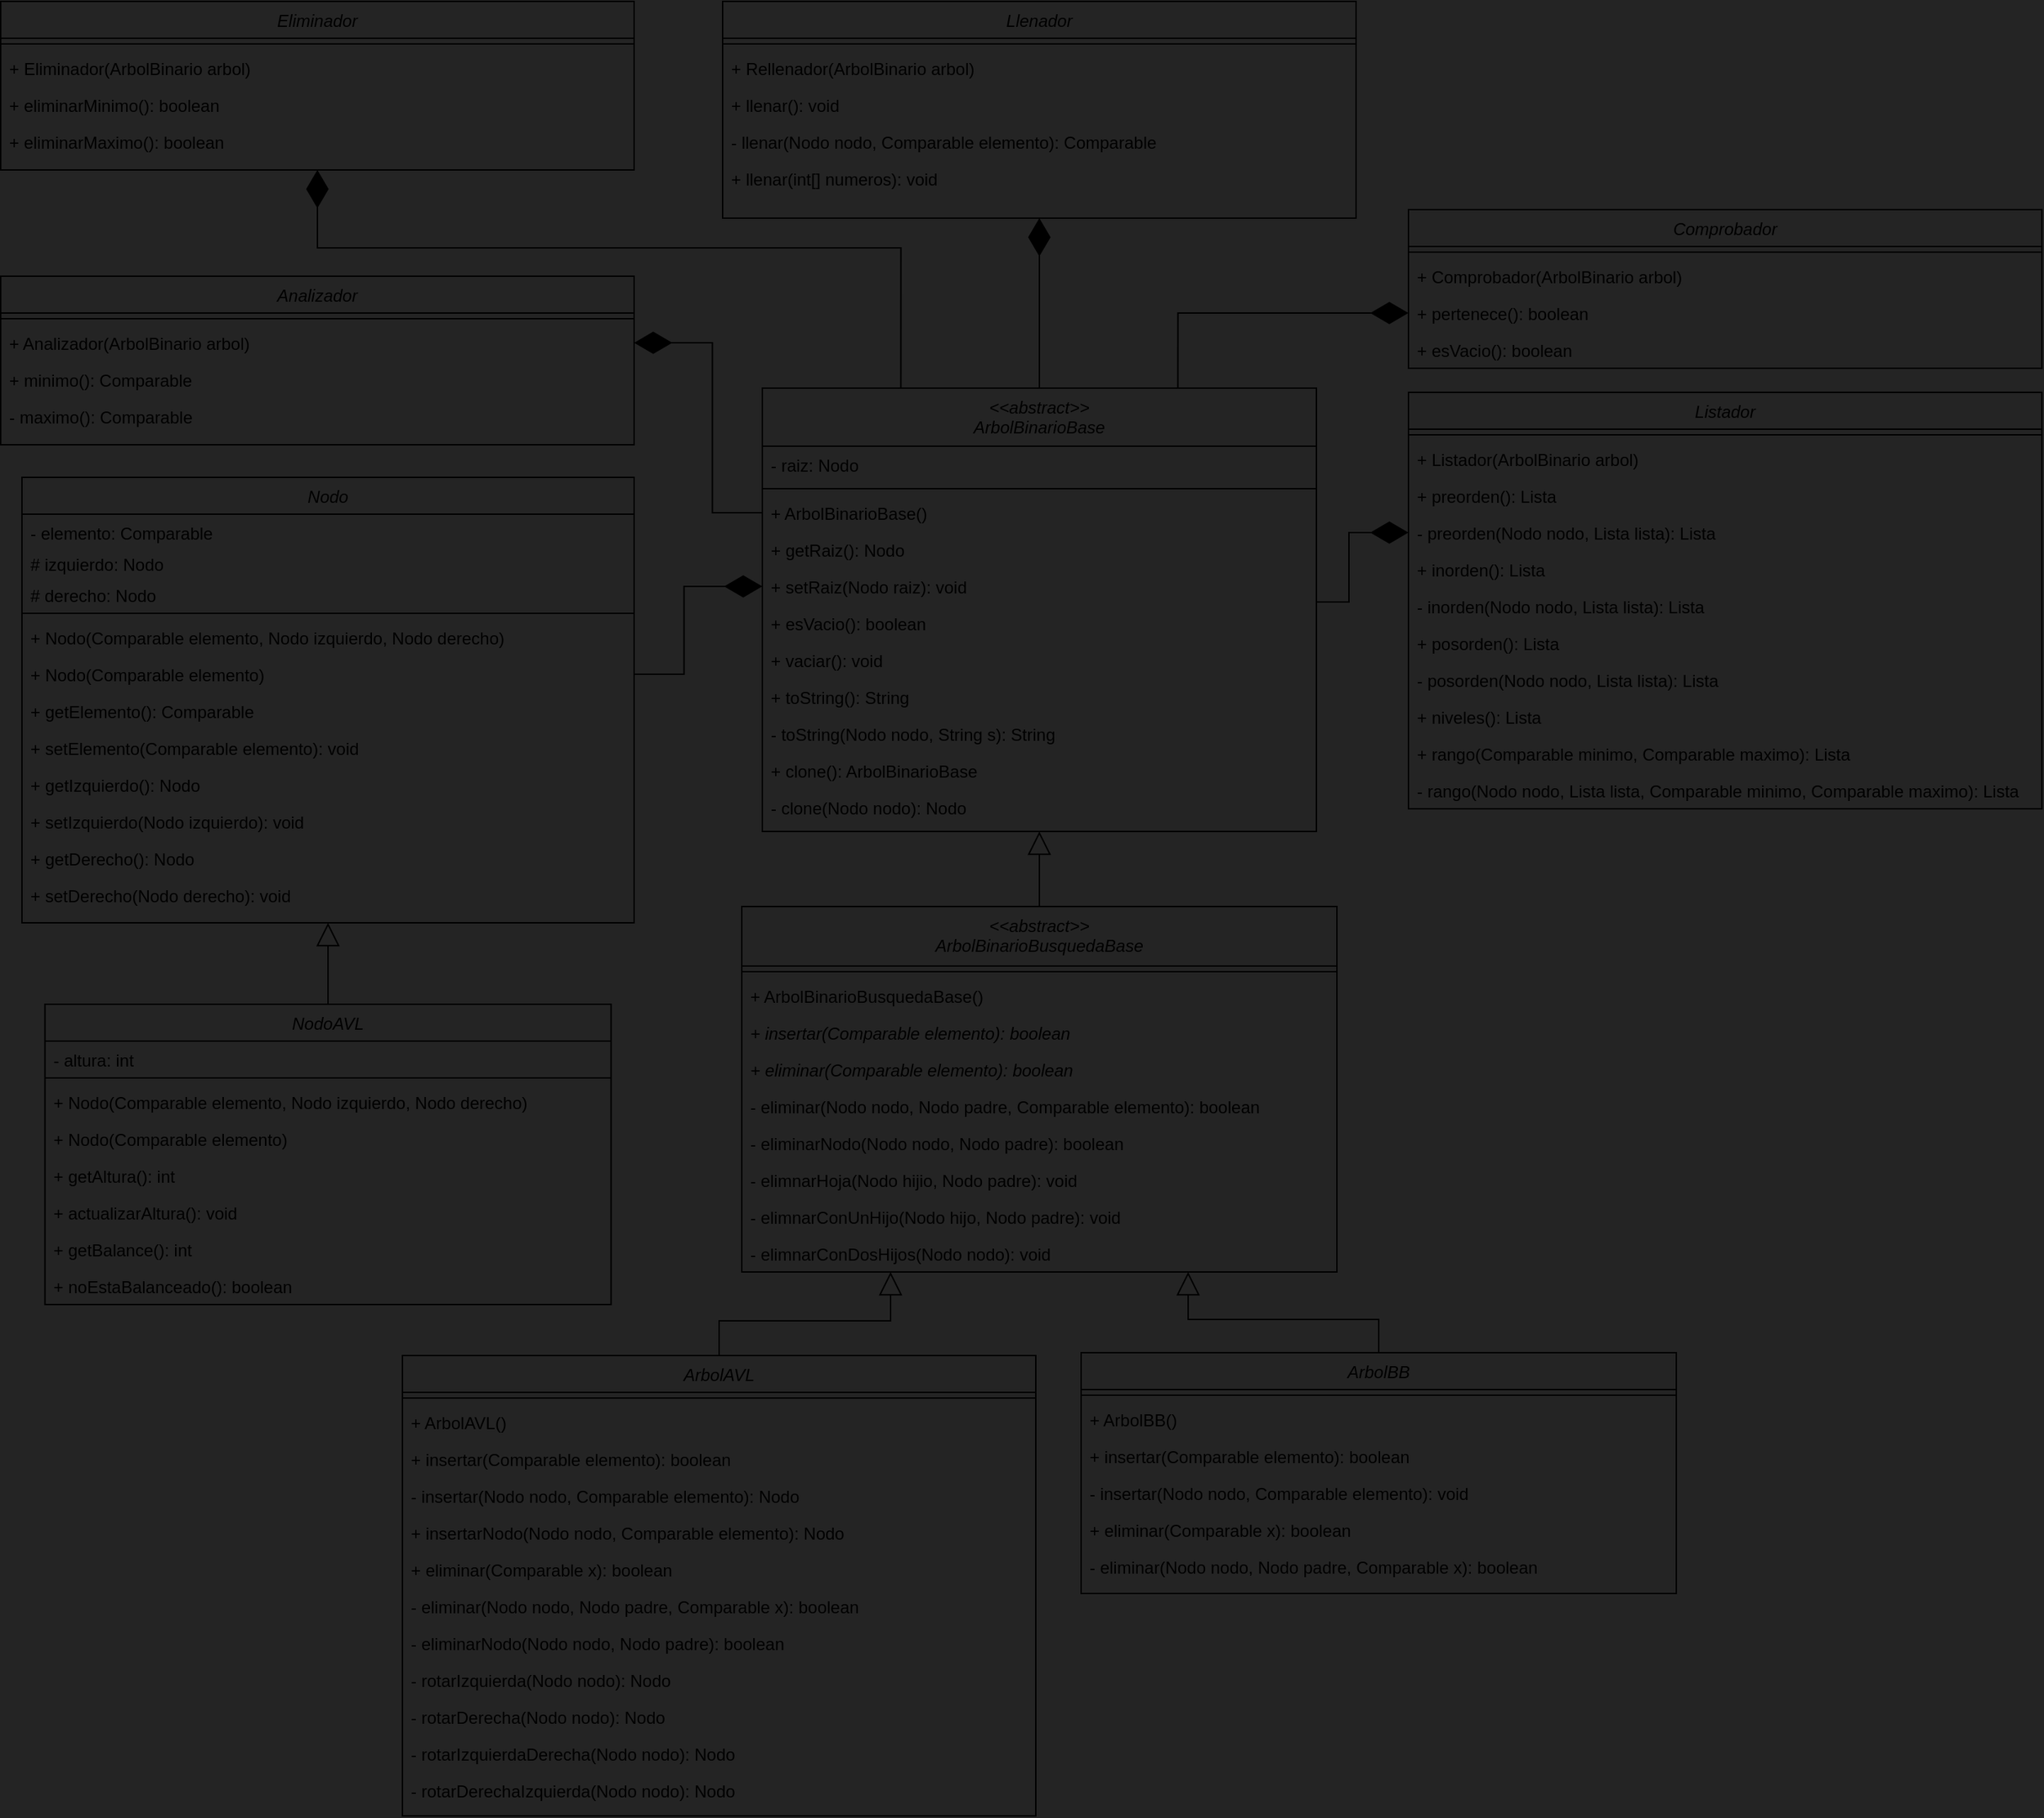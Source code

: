 <mxfile version="20.3.0" type="device" pages="2"><diagram id="C5RBs43oDa-KdzZeNtuy" name="Arboles"><mxGraphModel dx="1110" dy="2153" grid="0" gridSize="100" guides="1" tooltips="1" connect="1" arrows="1" fold="1" page="0" pageScale="1" pageWidth="1169" pageHeight="827" background="#242424" math="0" shadow="0"><root><mxCell id="WIyWlLk6GJQsqaUBKTNV-0"/><mxCell id="WIyWlLk6GJQsqaUBKTNV-1" parent="WIyWlLk6GJQsqaUBKTNV-0"/><mxCell id="htOaAGo6rT_Yyvq18ZG2-37" style="edgeStyle=orthogonalEdgeStyle;shape=connector;rounded=0;orthogonalLoop=1;jettySize=auto;html=1;exitX=0.5;exitY=0;exitDx=0;exitDy=0;entryX=0.5;entryY=1;entryDx=0;entryDy=0;labelBackgroundColor=default;strokeColor=default;fontFamily=Helvetica;fontSize=11;fontColor=default;endArrow=block;endFill=0;startSize=14;endSize=14;sourcePerimeterSpacing=8;targetPerimeterSpacing=8;" parent="WIyWlLk6GJQsqaUBKTNV-1" edge="1"><mxGeometry relative="1" as="geometry"><Array as="points"><mxPoint x="1310" y="310"/><mxPoint x="1210" y="310"/><mxPoint x="1210" y="197"/><mxPoint x="1339" y="197"/></Array><mxPoint x="757" y="88" as="targetPoint"/></mxGeometry></mxCell><mxCell id="htOaAGo6rT_Yyvq18ZG2-2" style="edgeStyle=orthogonalEdgeStyle;shape=connector;rounded=0;orthogonalLoop=1;jettySize=auto;html=1;exitX=0.5;exitY=0;exitDx=0;exitDy=0;entryX=0.5;entryY=1;entryDx=0;entryDy=0;labelBackgroundColor=default;strokeColor=default;fontFamily=Helvetica;fontSize=11;fontColor=default;endArrow=block;endFill=0;startSize=14;endSize=14;sourcePerimeterSpacing=8;targetPerimeterSpacing=8;" parent="WIyWlLk6GJQsqaUBKTNV-1" edge="1"><mxGeometry relative="1" as="geometry"><mxPoint x="866" y="-221" as="sourcePoint"/></mxGeometry></mxCell><mxCell id="pcahuv7IO3VB7ajfq9od-24" value="Nodo" style="swimlane;fontStyle=2;align=center;verticalAlign=top;childLayout=stackLayout;horizontal=1;startSize=26;horizontalStack=0;resizeParent=1;resizeLast=0;collapsible=1;marginBottom=0;rounded=0;shadow=0;strokeWidth=1;fillColor=none;" parent="WIyWlLk6GJQsqaUBKTNV-1" vertex="1"><mxGeometry x="231.5" y="-1080" width="432" height="314.5" as="geometry"><mxRectangle x="130" y="200" width="110" height="26" as="alternateBounds"/></mxGeometry></mxCell><mxCell id="pcahuv7IO3VB7ajfq9od-25" value="- elemento: Comparable" style="text;align=left;verticalAlign=top;spacingLeft=4;spacingRight=4;overflow=hidden;rotatable=0;points=[[0,0.5],[1,0.5]];portConstraint=eastwest;rounded=0;shadow=0;html=0;" parent="pcahuv7IO3VB7ajfq9od-24" vertex="1"><mxGeometry y="26" width="432" height="22" as="geometry"/></mxCell><mxCell id="sPo9ePv6W-N9oTPKADzi-53" value="# izquierdo: Nodo" style="text;align=left;verticalAlign=top;spacingLeft=4;spacingRight=4;overflow=hidden;rotatable=0;points=[[0,0.5],[1,0.5]];portConstraint=eastwest;rounded=0;shadow=0;html=0;" parent="pcahuv7IO3VB7ajfq9od-24" vertex="1"><mxGeometry y="48" width="432" height="22" as="geometry"/></mxCell><mxCell id="sPo9ePv6W-N9oTPKADzi-54" value="# derecho: Nodo" style="text;align=left;verticalAlign=top;spacingLeft=4;spacingRight=4;overflow=hidden;rotatable=0;points=[[0,0.5],[1,0.5]];portConstraint=eastwest;rounded=0;shadow=0;html=0;" parent="pcahuv7IO3VB7ajfq9od-24" vertex="1"><mxGeometry y="70" width="432" height="22" as="geometry"/></mxCell><mxCell id="pcahuv7IO3VB7ajfq9od-26" value="" style="line;html=1;strokeWidth=1;align=left;verticalAlign=middle;spacingTop=-1;spacingLeft=3;spacingRight=3;rotatable=0;labelPosition=right;points=[];portConstraint=eastwest;" parent="pcahuv7IO3VB7ajfq9od-24" vertex="1"><mxGeometry y="92" width="432" height="8" as="geometry"/></mxCell><mxCell id="pcahuv7IO3VB7ajfq9od-27" value="+ Nodo(Comparable elemento, Nodo izquierdo, Nodo derecho)" style="text;align=left;verticalAlign=top;spacingLeft=4;spacingRight=4;overflow=hidden;rotatable=0;points=[[0,0.5],[1,0.5]];portConstraint=eastwest;" parent="pcahuv7IO3VB7ajfq9od-24" vertex="1"><mxGeometry y="100" width="432" height="26" as="geometry"/></mxCell><mxCell id="sPo9ePv6W-N9oTPKADzi-55" value="+ Nodo(Comparable elemento)" style="text;align=left;verticalAlign=top;spacingLeft=4;spacingRight=4;overflow=hidden;rotatable=0;points=[[0,0.5],[1,0.5]];portConstraint=eastwest;" parent="pcahuv7IO3VB7ajfq9od-24" vertex="1"><mxGeometry y="126" width="432" height="26" as="geometry"/></mxCell><mxCell id="sPo9ePv6W-N9oTPKADzi-57" value="+ getElemento(): Comparable" style="text;align=left;verticalAlign=top;spacingLeft=4;spacingRight=4;overflow=hidden;rotatable=0;points=[[0,0.5],[1,0.5]];portConstraint=eastwest;" parent="pcahuv7IO3VB7ajfq9od-24" vertex="1"><mxGeometry y="152" width="432" height="26" as="geometry"/></mxCell><mxCell id="sPo9ePv6W-N9oTPKADzi-58" value="+ setElemento(Comparable elemento): void" style="text;align=left;verticalAlign=top;spacingLeft=4;spacingRight=4;overflow=hidden;rotatable=0;points=[[0,0.5],[1,0.5]];portConstraint=eastwest;" parent="pcahuv7IO3VB7ajfq9od-24" vertex="1"><mxGeometry y="178" width="432" height="26" as="geometry"/></mxCell><mxCell id="sPo9ePv6W-N9oTPKADzi-59" value="+ getIzquierdo(): Nodo" style="text;align=left;verticalAlign=top;spacingLeft=4;spacingRight=4;overflow=hidden;rotatable=0;points=[[0,0.5],[1,0.5]];portConstraint=eastwest;" parent="pcahuv7IO3VB7ajfq9od-24" vertex="1"><mxGeometry y="204" width="432" height="26" as="geometry"/></mxCell><mxCell id="sPo9ePv6W-N9oTPKADzi-60" value="+ setIzquierdo(Nodo izquierdo): void" style="text;align=left;verticalAlign=top;spacingLeft=4;spacingRight=4;overflow=hidden;rotatable=0;points=[[0,0.5],[1,0.5]];portConstraint=eastwest;" parent="pcahuv7IO3VB7ajfq9od-24" vertex="1"><mxGeometry y="230" width="432" height="26" as="geometry"/></mxCell><mxCell id="sPo9ePv6W-N9oTPKADzi-61" value="+ getDerecho(): Nodo" style="text;align=left;verticalAlign=top;spacingLeft=4;spacingRight=4;overflow=hidden;rotatable=0;points=[[0,0.5],[1,0.5]];portConstraint=eastwest;" parent="pcahuv7IO3VB7ajfq9od-24" vertex="1"><mxGeometry y="256" width="432" height="26" as="geometry"/></mxCell><mxCell id="sPo9ePv6W-N9oTPKADzi-62" value="+ setDerecho(Nodo derecho): void" style="text;align=left;verticalAlign=top;spacingLeft=4;spacingRight=4;overflow=hidden;rotatable=0;points=[[0,0.5],[1,0.5]];portConstraint=eastwest;" parent="pcahuv7IO3VB7ajfq9od-24" vertex="1"><mxGeometry y="282" width="432" height="26" as="geometry"/></mxCell><mxCell id="sPo9ePv6W-N9oTPKADzi-207" style="edgeStyle=orthogonalEdgeStyle;shape=connector;rounded=0;orthogonalLoop=1;jettySize=auto;html=1;exitX=0.5;exitY=0;exitDx=0;exitDy=0;entryX=0.5;entryY=1;entryDx=0;entryDy=0;labelBackgroundColor=default;strokeColor=default;fontFamily=Helvetica;fontSize=11;fontColor=default;endArrow=block;endFill=0;startSize=14;endSize=14;sourcePerimeterSpacing=8;targetPerimeterSpacing=8;" parent="WIyWlLk6GJQsqaUBKTNV-1" source="pcahuv7IO3VB7ajfq9od-28" target="pcahuv7IO3VB7ajfq9od-24" edge="1"><mxGeometry relative="1" as="geometry"/></mxCell><mxCell id="pcahuv7IO3VB7ajfq9od-28" value="NodoAVL" style="swimlane;fontStyle=2;align=center;verticalAlign=top;childLayout=stackLayout;horizontal=1;startSize=26;horizontalStack=0;resizeParent=1;resizeLast=0;collapsible=1;marginBottom=0;rounded=0;shadow=0;strokeWidth=1;fillColor=none;" parent="WIyWlLk6GJQsqaUBKTNV-1" vertex="1"><mxGeometry x="247.75" y="-708" width="399.5" height="212" as="geometry"><mxRectangle x="60" y="490" width="110" height="26" as="alternateBounds"/></mxGeometry></mxCell><mxCell id="pcahuv7IO3VB7ajfq9od-29" value="- altura: int" style="text;align=left;verticalAlign=top;spacingLeft=4;spacingRight=4;overflow=hidden;rotatable=0;points=[[0,0.5],[1,0.5]];portConstraint=eastwest;rounded=0;shadow=0;html=0;" parent="pcahuv7IO3VB7ajfq9od-28" vertex="1"><mxGeometry y="26" width="399.5" height="22" as="geometry"/></mxCell><mxCell id="pcahuv7IO3VB7ajfq9od-30" value="" style="line;html=1;strokeWidth=1;align=left;verticalAlign=middle;spacingTop=-1;spacingLeft=3;spacingRight=3;rotatable=0;labelPosition=right;points=[];portConstraint=eastwest;" parent="pcahuv7IO3VB7ajfq9od-28" vertex="1"><mxGeometry y="48" width="399.5" height="8" as="geometry"/></mxCell><mxCell id="sPo9ePv6W-N9oTPKADzi-215" value="+ Nodo(Comparable elemento, Nodo izquierdo, Nodo derecho)" style="text;align=left;verticalAlign=top;spacingLeft=4;spacingRight=4;overflow=hidden;rotatable=0;points=[[0,0.5],[1,0.5]];portConstraint=eastwest;" parent="pcahuv7IO3VB7ajfq9od-28" vertex="1"><mxGeometry y="56" width="399.5" height="26" as="geometry"/></mxCell><mxCell id="sPo9ePv6W-N9oTPKADzi-216" value="+ Nodo(Comparable elemento)" style="text;align=left;verticalAlign=top;spacingLeft=4;spacingRight=4;overflow=hidden;rotatable=0;points=[[0,0.5],[1,0.5]];portConstraint=eastwest;" parent="pcahuv7IO3VB7ajfq9od-28" vertex="1"><mxGeometry y="82" width="399.5" height="26" as="geometry"/></mxCell><mxCell id="sPo9ePv6W-N9oTPKADzi-25" value="+ getAltura(): int" style="text;align=left;verticalAlign=top;spacingLeft=4;spacingRight=4;overflow=hidden;rotatable=0;points=[[0,0.5],[1,0.5]];portConstraint=eastwest;" parent="pcahuv7IO3VB7ajfq9od-28" vertex="1"><mxGeometry y="108" width="399.5" height="26" as="geometry"/></mxCell><mxCell id="sPo9ePv6W-N9oTPKADzi-26" value="+ actualizarAltura(): void" style="text;align=left;verticalAlign=top;spacingLeft=4;spacingRight=4;overflow=hidden;rotatable=0;points=[[0,0.5],[1,0.5]];portConstraint=eastwest;" parent="pcahuv7IO3VB7ajfq9od-28" vertex="1"><mxGeometry y="134" width="399.5" height="26" as="geometry"/></mxCell><mxCell id="sPo9ePv6W-N9oTPKADzi-32" value="+ getBalance(): int" style="text;align=left;verticalAlign=top;spacingLeft=4;spacingRight=4;overflow=hidden;rotatable=0;points=[[0,0.5],[1,0.5]];portConstraint=eastwest;" parent="pcahuv7IO3VB7ajfq9od-28" vertex="1"><mxGeometry y="160" width="399.5" height="26" as="geometry"/></mxCell><mxCell id="sPo9ePv6W-N9oTPKADzi-33" value="+ noEstaBalanceado(): boolean" style="text;align=left;verticalAlign=top;spacingLeft=4;spacingRight=4;overflow=hidden;rotatable=0;points=[[0,0.5],[1,0.5]];portConstraint=eastwest;" parent="pcahuv7IO3VB7ajfq9od-28" vertex="1"><mxGeometry y="186" width="399.5" height="26" as="geometry"/></mxCell><mxCell id="sPo9ePv6W-N9oTPKADzi-253" style="edgeStyle=orthogonalEdgeStyle;shape=connector;rounded=0;orthogonalLoop=1;jettySize=auto;html=1;exitX=0.5;exitY=0;exitDx=0;exitDy=0;labelBackgroundColor=default;strokeColor=default;fontFamily=Helvetica;fontSize=11;fontColor=default;endArrow=block;endFill=0;startSize=14;endSize=14;sourcePerimeterSpacing=8;targetPerimeterSpacing=8;entryX=0.25;entryY=1;entryDx=0;entryDy=0;" parent="WIyWlLk6GJQsqaUBKTNV-1" source="htOaAGo6rT_Yyvq18ZG2-13" target="sPo9ePv6W-N9oTPKADzi-242" edge="1"><mxGeometry relative="1" as="geometry"/></mxCell><mxCell id="htOaAGo6rT_Yyvq18ZG2-13" value="ArbolAVL" style="swimlane;fontStyle=2;align=center;verticalAlign=top;childLayout=stackLayout;horizontal=1;startSize=26;horizontalStack=0;resizeParent=1;resizeLast=0;collapsible=1;marginBottom=0;rounded=0;shadow=0;strokeWidth=1;fillColor=none;" parent="WIyWlLk6GJQsqaUBKTNV-1" vertex="1"><mxGeometry x="500" y="-460" width="447" height="325" as="geometry"><mxRectangle x="640" y="440" width="110" height="26" as="alternateBounds"/></mxGeometry></mxCell><mxCell id="htOaAGo6rT_Yyvq18ZG2-15" value="" style="line;html=1;strokeWidth=1;align=left;verticalAlign=middle;spacingTop=-1;spacingLeft=3;spacingRight=3;rotatable=0;labelPosition=right;points=[];portConstraint=eastwest;" parent="htOaAGo6rT_Yyvq18ZG2-13" vertex="1"><mxGeometry y="26" width="447" height="8" as="geometry"/></mxCell><mxCell id="htOaAGo6rT_Yyvq18ZG2-16" value="+ ArbolAVL()" style="text;align=left;verticalAlign=top;spacingLeft=4;spacingRight=4;overflow=hidden;rotatable=0;points=[[0,0.5],[1,0.5]];portConstraint=eastwest;" parent="htOaAGo6rT_Yyvq18ZG2-13" vertex="1"><mxGeometry y="34" width="447" height="26" as="geometry"/></mxCell><mxCell id="sPo9ePv6W-N9oTPKADzi-7" value="+ insertar(Comparable elemento): boolean" style="text;align=left;verticalAlign=top;spacingLeft=4;spacingRight=4;overflow=hidden;rotatable=0;points=[[0,0.5],[1,0.5]];portConstraint=eastwest;" parent="htOaAGo6rT_Yyvq18ZG2-13" vertex="1"><mxGeometry y="60" width="447" height="26" as="geometry"/></mxCell><mxCell id="sPo9ePv6W-N9oTPKADzi-8" value="- insertar(Nodo nodo, Comparable elemento): Nodo" style="text;align=left;verticalAlign=top;spacingLeft=4;spacingRight=4;overflow=hidden;rotatable=0;points=[[0,0.5],[1,0.5]];portConstraint=eastwest;" parent="htOaAGo6rT_Yyvq18ZG2-13" vertex="1"><mxGeometry y="86" width="447" height="26" as="geometry"/></mxCell><mxCell id="sPo9ePv6W-N9oTPKADzi-9" value="+ insertarNodo(Nodo nodo, Comparable elemento): Nodo" style="text;align=left;verticalAlign=top;spacingLeft=4;spacingRight=4;overflow=hidden;rotatable=0;points=[[0,0.5],[1,0.5]];portConstraint=eastwest;" parent="htOaAGo6rT_Yyvq18ZG2-13" vertex="1"><mxGeometry y="112" width="447" height="26" as="geometry"/></mxCell><mxCell id="sPo9ePv6W-N9oTPKADzi-10" value="+ eliminar(Comparable x): boolean" style="text;align=left;verticalAlign=top;spacingLeft=4;spacingRight=4;overflow=hidden;rotatable=0;points=[[0,0.5],[1,0.5]];portConstraint=eastwest;" parent="htOaAGo6rT_Yyvq18ZG2-13" vertex="1"><mxGeometry y="138" width="447" height="26" as="geometry"/></mxCell><mxCell id="sPo9ePv6W-N9oTPKADzi-12" value="- eliminar(Nodo nodo, Nodo padre, Comparable x): boolean" style="text;align=left;verticalAlign=top;spacingLeft=4;spacingRight=4;overflow=hidden;rotatable=0;points=[[0,0.5],[1,0.5]];portConstraint=eastwest;" parent="htOaAGo6rT_Yyvq18ZG2-13" vertex="1"><mxGeometry y="164" width="447" height="26" as="geometry"/></mxCell><mxCell id="sPo9ePv6W-N9oTPKADzi-13" value="- eliminarNodo(Nodo nodo, Nodo padre): boolean" style="text;align=left;verticalAlign=top;spacingLeft=4;spacingRight=4;overflow=hidden;rotatable=0;points=[[0,0.5],[1,0.5]];portConstraint=eastwest;" parent="htOaAGo6rT_Yyvq18ZG2-13" vertex="1"><mxGeometry y="190" width="447" height="26" as="geometry"/></mxCell><mxCell id="sPo9ePv6W-N9oTPKADzi-17" value="- rotarIzquierda(Nodo nodo): Nodo" style="text;align=left;verticalAlign=top;spacingLeft=4;spacingRight=4;overflow=hidden;rotatable=0;points=[[0,0.5],[1,0.5]];portConstraint=eastwest;" parent="htOaAGo6rT_Yyvq18ZG2-13" vertex="1"><mxGeometry y="216" width="447" height="26" as="geometry"/></mxCell><mxCell id="sPo9ePv6W-N9oTPKADzi-18" value="- rotarDerecha(Nodo nodo): Nodo" style="text;align=left;verticalAlign=top;spacingLeft=4;spacingRight=4;overflow=hidden;rotatable=0;points=[[0,0.5],[1,0.5]];portConstraint=eastwest;" parent="htOaAGo6rT_Yyvq18ZG2-13" vertex="1"><mxGeometry y="242" width="447" height="26" as="geometry"/></mxCell><mxCell id="sPo9ePv6W-N9oTPKADzi-19" value="- rotarIzquierdaDerecha(Nodo nodo): Nodo" style="text;align=left;verticalAlign=top;spacingLeft=4;spacingRight=4;overflow=hidden;rotatable=0;points=[[0,0.5],[1,0.5]];portConstraint=eastwest;" parent="htOaAGo6rT_Yyvq18ZG2-13" vertex="1"><mxGeometry y="268" width="447" height="26" as="geometry"/></mxCell><mxCell id="sPo9ePv6W-N9oTPKADzi-20" value="- rotarDerechaIzquierda(Nodo nodo): Nodo" style="text;align=left;verticalAlign=top;spacingLeft=4;spacingRight=4;overflow=hidden;rotatable=0;points=[[0,0.5],[1,0.5]];portConstraint=eastwest;" parent="htOaAGo6rT_Yyvq18ZG2-13" vertex="1"><mxGeometry y="294" width="447" height="26" as="geometry"/></mxCell><mxCell id="sPo9ePv6W-N9oTPKADzi-256" style="edgeStyle=orthogonalEdgeStyle;shape=connector;rounded=0;orthogonalLoop=1;jettySize=auto;html=1;exitX=0.5;exitY=0;exitDx=0;exitDy=0;entryX=0.75;entryY=1;entryDx=0;entryDy=0;labelBackgroundColor=default;strokeColor=default;fontFamily=Helvetica;fontSize=11;fontColor=default;endArrow=block;endFill=0;startSize=14;endSize=14;sourcePerimeterSpacing=8;targetPerimeterSpacing=8;" parent="WIyWlLk6GJQsqaUBKTNV-1" source="mhKsp-o93ISQxOIqMxU4-17" target="sPo9ePv6W-N9oTPKADzi-242" edge="1"><mxGeometry relative="1" as="geometry"/></mxCell><mxCell id="mhKsp-o93ISQxOIqMxU4-17" value="ArbolBB" style="swimlane;fontStyle=2;align=center;verticalAlign=top;childLayout=stackLayout;horizontal=1;startSize=26;horizontalStack=0;resizeParent=1;resizeLast=0;collapsible=1;marginBottom=0;rounded=0;shadow=0;strokeWidth=1;fillColor=none;labelBackgroundColor=none;" parent="WIyWlLk6GJQsqaUBKTNV-1" vertex="1"><mxGeometry x="979" y="-462" width="420" height="170" as="geometry"><mxRectangle x="450" y="286" width="110" height="26" as="alternateBounds"/></mxGeometry></mxCell><mxCell id="mhKsp-o93ISQxOIqMxU4-19" value="" style="line;html=1;strokeWidth=1;align=left;verticalAlign=middle;spacingTop=-1;spacingLeft=3;spacingRight=3;rotatable=0;labelPosition=right;points=[];portConstraint=eastwest;" parent="mhKsp-o93ISQxOIqMxU4-17" vertex="1"><mxGeometry y="26" width="420" height="8" as="geometry"/></mxCell><mxCell id="mhKsp-o93ISQxOIqMxU4-20" value="+ ArbolBB()" style="text;align=left;verticalAlign=top;spacingLeft=4;spacingRight=4;overflow=hidden;rotatable=0;points=[[0,0.5],[1,0.5]];portConstraint=eastwest;" parent="mhKsp-o93ISQxOIqMxU4-17" vertex="1"><mxGeometry y="34" width="420" height="26" as="geometry"/></mxCell><mxCell id="mhKsp-o93ISQxOIqMxU4-21" value="+ insertar(Comparable elemento): boolean" style="text;align=left;verticalAlign=top;spacingLeft=4;spacingRight=4;overflow=hidden;rotatable=0;points=[[0,0.5],[1,0.5]];portConstraint=eastwest;" parent="mhKsp-o93ISQxOIqMxU4-17" vertex="1"><mxGeometry y="60" width="420" height="26" as="geometry"/></mxCell><mxCell id="mhKsp-o93ISQxOIqMxU4-24" value="- insertar(Nodo nodo, Comparable elemento): void" style="text;align=left;verticalAlign=top;spacingLeft=4;spacingRight=4;overflow=hidden;rotatable=0;points=[[0,0.5],[1,0.5]];portConstraint=eastwest;" parent="mhKsp-o93ISQxOIqMxU4-17" vertex="1"><mxGeometry y="86" width="420" height="26" as="geometry"/></mxCell><mxCell id="mhKsp-o93ISQxOIqMxU4-41" value="+ eliminar(Comparable x): boolean" style="text;align=left;verticalAlign=top;spacingLeft=4;spacingRight=4;overflow=hidden;rotatable=0;points=[[0,0.5],[1,0.5]];portConstraint=eastwest;" parent="mhKsp-o93ISQxOIqMxU4-17" vertex="1"><mxGeometry y="112" width="420" height="26" as="geometry"/></mxCell><mxCell id="mhKsp-o93ISQxOIqMxU4-42" value="- eliminar(Nodo nodo, Nodo padre, Comparable x): boolean" style="text;align=left;verticalAlign=top;spacingLeft=4;spacingRight=4;overflow=hidden;rotatable=0;points=[[0,0.5],[1,0.5]];portConstraint=eastwest;" parent="mhKsp-o93ISQxOIqMxU4-17" vertex="1"><mxGeometry y="138" width="420" height="26" as="geometry"/></mxCell><mxCell id="sPo9ePv6W-N9oTPKADzi-69" value="&lt;&lt;abstract&gt;&gt;&#10;ArbolBinarioBase" style="swimlane;fontStyle=2;align=center;verticalAlign=top;childLayout=stackLayout;horizontal=1;startSize=41;horizontalStack=0;resizeParent=1;resizeLast=0;collapsible=1;marginBottom=0;rounded=0;shadow=0;strokeWidth=1;fillColor=none;" parent="WIyWlLk6GJQsqaUBKTNV-1" vertex="1"><mxGeometry x="754" y="-1143" width="391" height="313" as="geometry"><mxRectangle x="450" y="286" width="110" height="26" as="alternateBounds"/></mxGeometry></mxCell><mxCell id="Z79J3QyPB-xBf8QD8sLu-17" value="- raiz: Nodo" style="text;align=left;verticalAlign=top;spacingLeft=4;spacingRight=4;overflow=hidden;rotatable=0;points=[[0,0.5],[1,0.5]];portConstraint=eastwest;" parent="sPo9ePv6W-N9oTPKADzi-69" vertex="1"><mxGeometry y="41" width="391" height="26" as="geometry"/></mxCell><mxCell id="sPo9ePv6W-N9oTPKADzi-70" value="" style="line;html=1;strokeWidth=1;align=left;verticalAlign=middle;spacingTop=-1;spacingLeft=3;spacingRight=3;rotatable=0;labelPosition=right;points=[];portConstraint=eastwest;" parent="sPo9ePv6W-N9oTPKADzi-69" vertex="1"><mxGeometry y="67" width="391" height="8" as="geometry"/></mxCell><mxCell id="sPo9ePv6W-N9oTPKADzi-91" value="+ ArbolBinarioBase()" style="text;align=left;verticalAlign=top;spacingLeft=4;spacingRight=4;overflow=hidden;rotatable=0;points=[[0,0.5],[1,0.5]];portConstraint=eastwest;" parent="sPo9ePv6W-N9oTPKADzi-69" vertex="1"><mxGeometry y="75" width="391" height="26" as="geometry"/></mxCell><mxCell id="x5Kghdz4ptoOG3RJi3Xb-0" value="+ getRaiz(): Nodo" style="text;align=left;verticalAlign=top;spacingLeft=4;spacingRight=4;overflow=hidden;rotatable=0;points=[[0,0.5],[1,0.5]];portConstraint=eastwest;" vertex="1" parent="sPo9ePv6W-N9oTPKADzi-69"><mxGeometry y="101" width="391" height="26" as="geometry"/></mxCell><mxCell id="sPo9ePv6W-N9oTPKADzi-83" value="+ setRaiz(Nodo raiz): void" style="text;align=left;verticalAlign=top;spacingLeft=4;spacingRight=4;overflow=hidden;rotatable=0;points=[[0,0.5],[1,0.5]];portConstraint=eastwest;" parent="sPo9ePv6W-N9oTPKADzi-69" vertex="1"><mxGeometry y="127" width="391" height="26" as="geometry"/></mxCell><mxCell id="sPo9ePv6W-N9oTPKADzi-73" value="+ esVacio(): boolean" style="text;align=left;verticalAlign=top;spacingLeft=4;spacingRight=4;overflow=hidden;rotatable=0;points=[[0,0.5],[1,0.5]];portConstraint=eastwest;fillColor=none;" parent="sPo9ePv6W-N9oTPKADzi-69" vertex="1"><mxGeometry y="153" width="391" height="26" as="geometry"/></mxCell><mxCell id="sPo9ePv6W-N9oTPKADzi-217" value="+ vaciar(): void" style="text;align=left;verticalAlign=top;spacingLeft=4;spacingRight=4;overflow=hidden;rotatable=0;points=[[0,0.5],[1,0.5]];portConstraint=eastwest;fillColor=none;" parent="sPo9ePv6W-N9oTPKADzi-69" vertex="1"><mxGeometry y="179" width="391" height="26" as="geometry"/></mxCell><mxCell id="sPo9ePv6W-N9oTPKADzi-81" value="+ toString(): String" style="text;align=left;verticalAlign=top;spacingLeft=4;spacingRight=4;overflow=hidden;rotatable=0;points=[[0,0.5],[1,0.5]];portConstraint=eastwest;" parent="sPo9ePv6W-N9oTPKADzi-69" vertex="1"><mxGeometry y="205" width="391" height="26" as="geometry"/></mxCell><mxCell id="sPo9ePv6W-N9oTPKADzi-82" value="- toString(Nodo nodo, String s): String" style="text;align=left;verticalAlign=top;spacingLeft=4;spacingRight=4;overflow=hidden;rotatable=0;points=[[0,0.5],[1,0.5]];portConstraint=eastwest;" parent="sPo9ePv6W-N9oTPKADzi-69" vertex="1"><mxGeometry y="231" width="391" height="26" as="geometry"/></mxCell><mxCell id="sPo9ePv6W-N9oTPKADzi-220" value="+ clone(): ArbolBinarioBase" style="text;align=left;verticalAlign=top;spacingLeft=4;spacingRight=4;overflow=hidden;rotatable=0;points=[[0,0.5],[1,0.5]];portConstraint=eastwest;" parent="sPo9ePv6W-N9oTPKADzi-69" vertex="1"><mxGeometry y="257" width="391" height="26" as="geometry"/></mxCell><mxCell id="sPo9ePv6W-N9oTPKADzi-221" value="- clone(Nodo nodo): Nodo" style="text;align=left;verticalAlign=top;spacingLeft=4;spacingRight=4;overflow=hidden;rotatable=0;points=[[0,0.5],[1,0.5]];portConstraint=eastwest;" parent="sPo9ePv6W-N9oTPKADzi-69" vertex="1"><mxGeometry y="283" width="391" height="26" as="geometry"/></mxCell><mxCell id="sPo9ePv6W-N9oTPKADzi-92" value="Listador" style="swimlane;fontStyle=2;align=center;verticalAlign=top;childLayout=stackLayout;horizontal=1;startSize=26;horizontalStack=0;resizeParent=1;resizeLast=0;collapsible=1;marginBottom=0;rounded=0;shadow=0;strokeWidth=1;fillColor=none;" parent="WIyWlLk6GJQsqaUBKTNV-1" vertex="1"><mxGeometry x="1210" y="-1140" width="447" height="294" as="geometry"><mxRectangle x="450" y="286" width="110" height="26" as="alternateBounds"/></mxGeometry></mxCell><mxCell id="sPo9ePv6W-N9oTPKADzi-93" value="" style="line;html=1;strokeWidth=1;align=left;verticalAlign=middle;spacingTop=-1;spacingLeft=3;spacingRight=3;rotatable=0;labelPosition=right;points=[];portConstraint=eastwest;" parent="sPo9ePv6W-N9oTPKADzi-92" vertex="1"><mxGeometry y="26" width="447" height="8" as="geometry"/></mxCell><mxCell id="sPo9ePv6W-N9oTPKADzi-94" value="+ Listador(ArbolBinario arbol)" style="text;align=left;verticalAlign=top;spacingLeft=4;spacingRight=4;overflow=hidden;rotatable=0;points=[[0,0.5],[1,0.5]];portConstraint=eastwest;" parent="sPo9ePv6W-N9oTPKADzi-92" vertex="1"><mxGeometry y="34" width="447" height="26" as="geometry"/></mxCell><mxCell id="sPo9ePv6W-N9oTPKADzi-98" value="+ preorden(): Lista" style="text;align=left;verticalAlign=top;spacingLeft=4;spacingRight=4;overflow=hidden;rotatable=0;points=[[0,0.5],[1,0.5]];portConstraint=eastwest;" parent="sPo9ePv6W-N9oTPKADzi-92" vertex="1"><mxGeometry y="60" width="447" height="26" as="geometry"/></mxCell><mxCell id="sPo9ePv6W-N9oTPKADzi-112" value="- preorden(Nodo nodo, Lista lista): Lista" style="text;align=left;verticalAlign=top;spacingLeft=4;spacingRight=4;overflow=hidden;rotatable=0;points=[[0,0.5],[1,0.5]];portConstraint=eastwest;" parent="sPo9ePv6W-N9oTPKADzi-92" vertex="1"><mxGeometry y="86" width="447" height="26" as="geometry"/></mxCell><mxCell id="sPo9ePv6W-N9oTPKADzi-114" value="+ inorden(): Lista" style="text;align=left;verticalAlign=top;spacingLeft=4;spacingRight=4;overflow=hidden;rotatable=0;points=[[0,0.5],[1,0.5]];portConstraint=eastwest;" parent="sPo9ePv6W-N9oTPKADzi-92" vertex="1"><mxGeometry y="112" width="447" height="26" as="geometry"/></mxCell><mxCell id="sPo9ePv6W-N9oTPKADzi-115" value="- inorden(Nodo nodo, Lista lista): Lista" style="text;align=left;verticalAlign=top;spacingLeft=4;spacingRight=4;overflow=hidden;rotatable=0;points=[[0,0.5],[1,0.5]];portConstraint=eastwest;" parent="sPo9ePv6W-N9oTPKADzi-92" vertex="1"><mxGeometry y="138" width="447" height="26" as="geometry"/></mxCell><mxCell id="sPo9ePv6W-N9oTPKADzi-116" value="+ posorden(): Lista" style="text;align=left;verticalAlign=top;spacingLeft=4;spacingRight=4;overflow=hidden;rotatable=0;points=[[0,0.5],[1,0.5]];portConstraint=eastwest;" parent="sPo9ePv6W-N9oTPKADzi-92" vertex="1"><mxGeometry y="164" width="447" height="26" as="geometry"/></mxCell><mxCell id="sPo9ePv6W-N9oTPKADzi-117" value="- posorden(Nodo nodo, Lista lista): Lista" style="text;align=left;verticalAlign=top;spacingLeft=4;spacingRight=4;overflow=hidden;rotatable=0;points=[[0,0.5],[1,0.5]];portConstraint=eastwest;" parent="sPo9ePv6W-N9oTPKADzi-92" vertex="1"><mxGeometry y="190" width="447" height="26" as="geometry"/></mxCell><mxCell id="sPo9ePv6W-N9oTPKADzi-123" value="+ niveles(): Lista" style="text;align=left;verticalAlign=top;spacingLeft=4;spacingRight=4;overflow=hidden;rotatable=0;points=[[0,0.5],[1,0.5]];portConstraint=eastwest;" parent="sPo9ePv6W-N9oTPKADzi-92" vertex="1"><mxGeometry y="216" width="447" height="26" as="geometry"/></mxCell><mxCell id="sPo9ePv6W-N9oTPKADzi-124" value="+ rango(Comparable minimo, Comparable maximo): Lista" style="text;align=left;verticalAlign=top;spacingLeft=4;spacingRight=4;overflow=hidden;rotatable=0;points=[[0,0.5],[1,0.5]];portConstraint=eastwest;" parent="sPo9ePv6W-N9oTPKADzi-92" vertex="1"><mxGeometry y="242" width="447" height="26" as="geometry"/></mxCell><mxCell id="sPo9ePv6W-N9oTPKADzi-125" value="- rango(Nodo nodo, Lista lista, Comparable minimo, Comparable maximo): Lista" style="text;align=left;verticalAlign=top;spacingLeft=4;spacingRight=4;overflow=hidden;rotatable=0;points=[[0,0.5],[1,0.5]];portConstraint=eastwest;" parent="sPo9ePv6W-N9oTPKADzi-92" vertex="1"><mxGeometry y="268" width="447" height="26" as="geometry"/></mxCell><mxCell id="sPo9ePv6W-N9oTPKADzi-122" style="edgeStyle=orthogonalEdgeStyle;shape=connector;rounded=0;orthogonalLoop=1;jettySize=auto;html=1;exitX=0;exitY=0.5;exitDx=0;exitDy=0;entryX=1;entryY=0.5;entryDx=0;entryDy=0;labelBackgroundColor=default;strokeColor=default;strokeWidth=1;fontFamily=Helvetica;fontSize=11;fontColor=default;startArrow=diamondThin;startFill=1;endArrow=none;endFill=0;startSize=24;endSize=14;sourcePerimeterSpacing=8;targetPerimeterSpacing=8;" parent="WIyWlLk6GJQsqaUBKTNV-1" source="sPo9ePv6W-N9oTPKADzi-112" target="sPo9ePv6W-N9oTPKADzi-217" edge="1"><mxGeometry relative="1" as="geometry"><mxPoint x="1144" y="-963" as="targetPoint"/><Array as="points"><mxPoint x="1168" y="-1041"/><mxPoint x="1168" y="-992"/></Array></mxGeometry></mxCell><mxCell id="sPo9ePv6W-N9oTPKADzi-257" style="edgeStyle=orthogonalEdgeStyle;shape=connector;rounded=0;orthogonalLoop=1;jettySize=auto;html=1;entryX=0.75;entryY=0;entryDx=0;entryDy=0;labelBackgroundColor=default;strokeColor=default;strokeWidth=1;fontFamily=Helvetica;fontSize=11;fontColor=default;startArrow=diamondThin;startFill=1;endArrow=none;endFill=0;startSize=24;endSize=14;sourcePerimeterSpacing=8;targetPerimeterSpacing=8;exitX=0;exitY=0.5;exitDx=0;exitDy=0;" parent="WIyWlLk6GJQsqaUBKTNV-1" source="sPo9ePv6W-N9oTPKADzi-141" target="sPo9ePv6W-N9oTPKADzi-69" edge="1"><mxGeometry relative="1" as="geometry"/></mxCell><mxCell id="sPo9ePv6W-N9oTPKADzi-138" value="Comprobador" style="swimlane;fontStyle=2;align=center;verticalAlign=top;childLayout=stackLayout;horizontal=1;startSize=26;horizontalStack=0;resizeParent=1;resizeLast=0;collapsible=1;marginBottom=0;rounded=0;shadow=0;strokeWidth=1;fillColor=none;" parent="WIyWlLk6GJQsqaUBKTNV-1" vertex="1"><mxGeometry x="1210" y="-1269" width="447" height="112" as="geometry"><mxRectangle x="450" y="286" width="110" height="26" as="alternateBounds"/></mxGeometry></mxCell><mxCell id="sPo9ePv6W-N9oTPKADzi-139" value="" style="line;html=1;strokeWidth=1;align=left;verticalAlign=middle;spacingTop=-1;spacingLeft=3;spacingRight=3;rotatable=0;labelPosition=right;points=[];portConstraint=eastwest;" parent="sPo9ePv6W-N9oTPKADzi-138" vertex="1"><mxGeometry y="26" width="447" height="8" as="geometry"/></mxCell><mxCell id="sPo9ePv6W-N9oTPKADzi-140" value="+ Comprobador(ArbolBinario arbol)" style="text;align=left;verticalAlign=top;spacingLeft=4;spacingRight=4;overflow=hidden;rotatable=0;points=[[0,0.5],[1,0.5]];portConstraint=eastwest;" parent="sPo9ePv6W-N9oTPKADzi-138" vertex="1"><mxGeometry y="34" width="447" height="26" as="geometry"/></mxCell><mxCell id="sPo9ePv6W-N9oTPKADzi-141" value="+ pertenece(): boolean" style="text;align=left;verticalAlign=top;spacingLeft=4;spacingRight=4;overflow=hidden;rotatable=0;points=[[0,0.5],[1,0.5]];portConstraint=eastwest;" parent="sPo9ePv6W-N9oTPKADzi-138" vertex="1"><mxGeometry y="60" width="447" height="26" as="geometry"/></mxCell><mxCell id="sPo9ePv6W-N9oTPKADzi-150" value="+ esVacio(): boolean" style="text;align=left;verticalAlign=top;spacingLeft=4;spacingRight=4;overflow=hidden;rotatable=0;points=[[0,0.5],[1,0.5]];portConstraint=eastwest;" parent="sPo9ePv6W-N9oTPKADzi-138" vertex="1"><mxGeometry y="86" width="447" height="26" as="geometry"/></mxCell><mxCell id="sPo9ePv6W-N9oTPKADzi-173" style="edgeStyle=orthogonalEdgeStyle;shape=connector;rounded=0;orthogonalLoop=1;jettySize=auto;html=1;exitX=0.5;exitY=1;exitDx=0;exitDy=0;entryX=0.5;entryY=0;entryDx=0;entryDy=0;labelBackgroundColor=default;strokeColor=default;strokeWidth=1;fontFamily=Helvetica;fontSize=11;fontColor=default;startArrow=diamondThin;startFill=1;endArrow=none;endFill=0;startSize=24;endSize=14;sourcePerimeterSpacing=8;targetPerimeterSpacing=8;" parent="WIyWlLk6GJQsqaUBKTNV-1" source="sPo9ePv6W-N9oTPKADzi-155" target="sPo9ePv6W-N9oTPKADzi-69" edge="1"><mxGeometry relative="1" as="geometry"/></mxCell><mxCell id="sPo9ePv6W-N9oTPKADzi-155" value="Llenador" style="swimlane;fontStyle=2;align=center;verticalAlign=top;childLayout=stackLayout;horizontal=1;startSize=26;horizontalStack=0;resizeParent=1;resizeLast=0;collapsible=1;marginBottom=0;rounded=0;shadow=0;strokeWidth=1;fillColor=none;" parent="WIyWlLk6GJQsqaUBKTNV-1" vertex="1"><mxGeometry x="726" y="-1416" width="447" height="153" as="geometry"><mxRectangle x="450" y="286" width="110" height="26" as="alternateBounds"/></mxGeometry></mxCell><mxCell id="sPo9ePv6W-N9oTPKADzi-156" value="" style="line;html=1;strokeWidth=1;align=left;verticalAlign=middle;spacingTop=-1;spacingLeft=3;spacingRight=3;rotatable=0;labelPosition=right;points=[];portConstraint=eastwest;" parent="sPo9ePv6W-N9oTPKADzi-155" vertex="1"><mxGeometry y="26" width="447" height="8" as="geometry"/></mxCell><mxCell id="sPo9ePv6W-N9oTPKADzi-157" value="+ Rellenador(ArbolBinario arbol)" style="text;align=left;verticalAlign=top;spacingLeft=4;spacingRight=4;overflow=hidden;rotatable=0;points=[[0,0.5],[1,0.5]];portConstraint=eastwest;" parent="sPo9ePv6W-N9oTPKADzi-155" vertex="1"><mxGeometry y="34" width="447" height="26" as="geometry"/></mxCell><mxCell id="sPo9ePv6W-N9oTPKADzi-158" value="+ llenar(): void" style="text;align=left;verticalAlign=top;spacingLeft=4;spacingRight=4;overflow=hidden;rotatable=0;points=[[0,0.5],[1,0.5]];portConstraint=eastwest;" parent="sPo9ePv6W-N9oTPKADzi-155" vertex="1"><mxGeometry y="60" width="447" height="26" as="geometry"/></mxCell><mxCell id="sPo9ePv6W-N9oTPKADzi-159" value="- llenar(Nodo nodo, Comparable elemento): Comparable" style="text;align=left;verticalAlign=top;spacingLeft=4;spacingRight=4;overflow=hidden;rotatable=0;points=[[0,0.5],[1,0.5]];portConstraint=eastwest;" parent="sPo9ePv6W-N9oTPKADzi-155" vertex="1"><mxGeometry y="86" width="447" height="26" as="geometry"/></mxCell><mxCell id="sPo9ePv6W-N9oTPKADzi-160" value="+ llenar(int[] numeros): void" style="text;align=left;verticalAlign=top;spacingLeft=4;spacingRight=4;overflow=hidden;rotatable=0;points=[[0,0.5],[1,0.5]];portConstraint=eastwest;" parent="sPo9ePv6W-N9oTPKADzi-155" vertex="1"><mxGeometry y="112" width="447" height="26" as="geometry"/></mxCell><mxCell id="sPo9ePv6W-N9oTPKADzi-174" value="Analizador" style="swimlane;fontStyle=2;align=center;verticalAlign=top;childLayout=stackLayout;horizontal=1;startSize=26;horizontalStack=0;resizeParent=1;resizeLast=0;collapsible=1;marginBottom=0;rounded=0;shadow=0;strokeWidth=1;fillColor=none;" parent="WIyWlLk6GJQsqaUBKTNV-1" vertex="1"><mxGeometry x="216.5" y="-1222" width="447" height="119" as="geometry"><mxRectangle x="450" y="286" width="110" height="26" as="alternateBounds"/></mxGeometry></mxCell><mxCell id="sPo9ePv6W-N9oTPKADzi-175" value="" style="line;html=1;strokeWidth=1;align=left;verticalAlign=middle;spacingTop=-1;spacingLeft=3;spacingRight=3;rotatable=0;labelPosition=right;points=[];portConstraint=eastwest;" parent="sPo9ePv6W-N9oTPKADzi-174" vertex="1"><mxGeometry y="26" width="447" height="8" as="geometry"/></mxCell><mxCell id="sPo9ePv6W-N9oTPKADzi-176" value="+ Analizador(ArbolBinario arbol)" style="text;align=left;verticalAlign=top;spacingLeft=4;spacingRight=4;overflow=hidden;rotatable=0;points=[[0,0.5],[1,0.5]];portConstraint=eastwest;" parent="sPo9ePv6W-N9oTPKADzi-174" vertex="1"><mxGeometry y="34" width="447" height="26" as="geometry"/></mxCell><mxCell id="sPo9ePv6W-N9oTPKADzi-177" value="+ minimo(): Comparable" style="text;align=left;verticalAlign=top;spacingLeft=4;spacingRight=4;overflow=hidden;rotatable=0;points=[[0,0.5],[1,0.5]];portConstraint=eastwest;" parent="sPo9ePv6W-N9oTPKADzi-174" vertex="1"><mxGeometry y="60" width="447" height="26" as="geometry"/></mxCell><mxCell id="sPo9ePv6W-N9oTPKADzi-178" value="- maximo(): Comparable" style="text;align=left;verticalAlign=top;spacingLeft=4;spacingRight=4;overflow=hidden;rotatable=0;points=[[0,0.5],[1,0.5]];portConstraint=eastwest;" parent="sPo9ePv6W-N9oTPKADzi-174" vertex="1"><mxGeometry y="86" width="447" height="26" as="geometry"/></mxCell><mxCell id="sPo9ePv6W-N9oTPKADzi-180" style="edgeStyle=orthogonalEdgeStyle;shape=connector;rounded=0;orthogonalLoop=1;jettySize=auto;html=1;exitX=1;exitY=0.5;exitDx=0;exitDy=0;entryX=0;entryY=0.5;entryDx=0;entryDy=0;labelBackgroundColor=default;strokeColor=default;strokeWidth=1;fontFamily=Helvetica;fontSize=11;fontColor=default;startArrow=diamondThin;startFill=1;endArrow=none;endFill=0;startSize=24;endSize=14;sourcePerimeterSpacing=8;targetPerimeterSpacing=8;" parent="WIyWlLk6GJQsqaUBKTNV-1" source="sPo9ePv6W-N9oTPKADzi-176" target="sPo9ePv6W-N9oTPKADzi-91" edge="1"><mxGeometry relative="1" as="geometry"/></mxCell><mxCell id="sPo9ePv6W-N9oTPKADzi-206" style="edgeStyle=orthogonalEdgeStyle;shape=connector;rounded=0;orthogonalLoop=1;jettySize=auto;html=1;exitX=0;exitY=0.5;exitDx=0;exitDy=0;entryX=1;entryY=0.5;entryDx=0;entryDy=0;labelBackgroundColor=default;strokeColor=default;strokeWidth=1;fontFamily=Helvetica;fontSize=11;fontColor=default;startArrow=diamondThin;startFill=1;endArrow=none;endFill=0;startSize=24;endSize=14;sourcePerimeterSpacing=8;targetPerimeterSpacing=8;" parent="WIyWlLk6GJQsqaUBKTNV-1" source="sPo9ePv6W-N9oTPKADzi-83" target="sPo9ePv6W-N9oTPKADzi-55" edge="1"><mxGeometry relative="1" as="geometry"/></mxCell><mxCell id="sPo9ePv6W-N9oTPKADzi-241" style="edgeStyle=orthogonalEdgeStyle;shape=connector;rounded=0;orthogonalLoop=1;jettySize=auto;html=1;exitX=0.5;exitY=1;exitDx=0;exitDy=0;entryX=0.25;entryY=0;entryDx=0;entryDy=0;labelBackgroundColor=default;strokeColor=default;strokeWidth=1;fontFamily=Helvetica;fontSize=11;fontColor=default;startArrow=diamondThin;startFill=1;endArrow=none;endFill=0;startSize=24;endSize=14;sourcePerimeterSpacing=8;targetPerimeterSpacing=8;" parent="WIyWlLk6GJQsqaUBKTNV-1" source="sPo9ePv6W-N9oTPKADzi-224" target="sPo9ePv6W-N9oTPKADzi-69" edge="1"><mxGeometry relative="1" as="geometry"><Array as="points"><mxPoint x="440" y="-1242"/><mxPoint x="852" y="-1242"/></Array></mxGeometry></mxCell><mxCell id="sPo9ePv6W-N9oTPKADzi-224" value="Eliminador" style="swimlane;fontStyle=2;align=center;verticalAlign=top;childLayout=stackLayout;horizontal=1;startSize=26;horizontalStack=0;resizeParent=1;resizeLast=0;collapsible=1;marginBottom=0;rounded=0;shadow=0;strokeWidth=1;fillColor=none;" parent="WIyWlLk6GJQsqaUBKTNV-1" vertex="1"><mxGeometry x="216.5" y="-1416" width="447" height="119" as="geometry"><mxRectangle x="450" y="286" width="110" height="26" as="alternateBounds"/></mxGeometry></mxCell><mxCell id="sPo9ePv6W-N9oTPKADzi-225" value="" style="line;html=1;strokeWidth=1;align=left;verticalAlign=middle;spacingTop=-1;spacingLeft=3;spacingRight=3;rotatable=0;labelPosition=right;points=[];portConstraint=eastwest;" parent="sPo9ePv6W-N9oTPKADzi-224" vertex="1"><mxGeometry y="26" width="447" height="8" as="geometry"/></mxCell><mxCell id="sPo9ePv6W-N9oTPKADzi-226" value="+ Eliminador(ArbolBinario arbol)" style="text;align=left;verticalAlign=top;spacingLeft=4;spacingRight=4;overflow=hidden;rotatable=0;points=[[0,0.5],[1,0.5]];portConstraint=eastwest;" parent="sPo9ePv6W-N9oTPKADzi-224" vertex="1"><mxGeometry y="34" width="447" height="26" as="geometry"/></mxCell><mxCell id="sPo9ePv6W-N9oTPKADzi-229" value="+ eliminarMinimo(): boolean" style="text;align=left;verticalAlign=top;spacingLeft=4;spacingRight=4;overflow=hidden;rotatable=0;points=[[0,0.5],[1,0.5]];portConstraint=eastwest;" parent="sPo9ePv6W-N9oTPKADzi-224" vertex="1"><mxGeometry y="60" width="447" height="26" as="geometry"/></mxCell><mxCell id="sPo9ePv6W-N9oTPKADzi-230" value="+ eliminarMaximo(): boolean" style="text;align=left;verticalAlign=top;spacingLeft=4;spacingRight=4;overflow=hidden;rotatable=0;points=[[0,0.5],[1,0.5]];portConstraint=eastwest;" parent="sPo9ePv6W-N9oTPKADzi-224" vertex="1"><mxGeometry y="86" width="447" height="26" as="geometry"/></mxCell><mxCell id="sPo9ePv6W-N9oTPKADzi-255" style="edgeStyle=orthogonalEdgeStyle;shape=connector;rounded=0;orthogonalLoop=1;jettySize=auto;html=1;exitX=0.5;exitY=0;exitDx=0;exitDy=0;labelBackgroundColor=default;strokeColor=default;fontFamily=Helvetica;fontSize=11;fontColor=default;endArrow=block;endFill=0;startSize=14;endSize=14;sourcePerimeterSpacing=8;targetPerimeterSpacing=8;entryX=0.5;entryY=1;entryDx=0;entryDy=0;" parent="WIyWlLk6GJQsqaUBKTNV-1" source="sPo9ePv6W-N9oTPKADzi-242" target="sPo9ePv6W-N9oTPKADzi-69" edge="1"><mxGeometry relative="1" as="geometry"/></mxCell><mxCell id="sPo9ePv6W-N9oTPKADzi-242" value="&lt;&lt;abstract&gt;&gt;&#10;ArbolBinarioBusquedaBase" style="swimlane;fontStyle=2;align=center;verticalAlign=top;childLayout=stackLayout;horizontal=1;startSize=42;horizontalStack=0;resizeParent=1;resizeLast=0;collapsible=1;marginBottom=0;rounded=0;shadow=0;strokeWidth=1;fillColor=none;labelBackgroundColor=none;" parent="WIyWlLk6GJQsqaUBKTNV-1" vertex="1"><mxGeometry x="739.5" y="-777" width="420" height="258" as="geometry"><mxRectangle x="450" y="286" width="110" height="26" as="alternateBounds"/></mxGeometry></mxCell><mxCell id="sPo9ePv6W-N9oTPKADzi-243" value="" style="line;html=1;strokeWidth=1;align=left;verticalAlign=middle;spacingTop=-1;spacingLeft=3;spacingRight=3;rotatable=0;labelPosition=right;points=[];portConstraint=eastwest;" parent="sPo9ePv6W-N9oTPKADzi-242" vertex="1"><mxGeometry y="42" width="420" height="8" as="geometry"/></mxCell><mxCell id="sPo9ePv6W-N9oTPKADzi-244" value="+ ArbolBinarioBusquedaBase()" style="text;align=left;verticalAlign=top;spacingLeft=4;spacingRight=4;overflow=hidden;rotatable=0;points=[[0,0.5],[1,0.5]];portConstraint=eastwest;" parent="sPo9ePv6W-N9oTPKADzi-242" vertex="1"><mxGeometry y="50" width="420" height="26" as="geometry"/></mxCell><mxCell id="sPo9ePv6W-N9oTPKADzi-245" value="+ insertar(Comparable elemento): boolean" style="text;align=left;verticalAlign=top;spacingLeft=4;spacingRight=4;overflow=hidden;rotatable=0;points=[[0,0.5],[1,0.5]];portConstraint=eastwest;fontStyle=2" parent="sPo9ePv6W-N9oTPKADzi-242" vertex="1"><mxGeometry y="76" width="420" height="26" as="geometry"/></mxCell><mxCell id="sPo9ePv6W-N9oTPKADzi-247" value="+ eliminar(Comparable elemento): boolean" style="text;align=left;verticalAlign=top;spacingLeft=4;spacingRight=4;overflow=hidden;rotatable=0;points=[[0,0.5],[1,0.5]];portConstraint=eastwest;fontStyle=2" parent="sPo9ePv6W-N9oTPKADzi-242" vertex="1"><mxGeometry y="102" width="420" height="26" as="geometry"/></mxCell><mxCell id="sPo9ePv6W-N9oTPKADzi-248" value="- eliminar(Nodo nodo, Nodo padre, Comparable elemento): boolean" style="text;align=left;verticalAlign=top;spacingLeft=4;spacingRight=4;overflow=hidden;rotatable=0;points=[[0,0.5],[1,0.5]];portConstraint=eastwest;" parent="sPo9ePv6W-N9oTPKADzi-242" vertex="1"><mxGeometry y="128" width="420" height="26" as="geometry"/></mxCell><mxCell id="sPo9ePv6W-N9oTPKADzi-249" value="- eliminarNodo(Nodo nodo, Nodo padre): boolean" style="text;align=left;verticalAlign=top;spacingLeft=4;spacingRight=4;overflow=hidden;rotatable=0;points=[[0,0.5],[1,0.5]];portConstraint=eastwest;" parent="sPo9ePv6W-N9oTPKADzi-242" vertex="1"><mxGeometry y="154" width="420" height="26" as="geometry"/></mxCell><mxCell id="sPo9ePv6W-N9oTPKADzi-250" value="- elimnarHoja(Nodo hijio, Nodo padre): void" style="text;align=left;verticalAlign=top;spacingLeft=4;spacingRight=4;overflow=hidden;rotatable=0;points=[[0,0.5],[1,0.5]];portConstraint=eastwest;" parent="sPo9ePv6W-N9oTPKADzi-242" vertex="1"><mxGeometry y="180" width="420" height="26" as="geometry"/></mxCell><mxCell id="sPo9ePv6W-N9oTPKADzi-251" value="- elimnarConUnHijo(Nodo hijo, Nodo padre): void" style="text;align=left;verticalAlign=top;spacingLeft=4;spacingRight=4;overflow=hidden;rotatable=0;points=[[0,0.5],[1,0.5]];portConstraint=eastwest;" parent="sPo9ePv6W-N9oTPKADzi-242" vertex="1"><mxGeometry y="206" width="420" height="26" as="geometry"/></mxCell><mxCell id="sPo9ePv6W-N9oTPKADzi-252" value="- elimnarConDosHijos(Nodo nodo): void" style="text;align=left;verticalAlign=top;spacingLeft=4;spacingRight=4;overflow=hidden;rotatable=0;points=[[0,0.5],[1,0.5]];portConstraint=eastwest;" parent="sPo9ePv6W-N9oTPKADzi-242" vertex="1"><mxGeometry y="232" width="420" height="26" as="geometry"/></mxCell></root></mxGraphModel></diagram><diagram name="svgtree" id="i_98BdUtCzlUkUOAYvuG"><mxGraphModel dx="1903" dy="3349" grid="0" gridSize="100" guides="1" tooltips="1" connect="1" arrows="1" fold="1" page="0" pageScale="1" pageWidth="1169" pageHeight="827" background="#242424" math="0" shadow="0"><root><mxCell id="nEXl6x_7-8cadN5U95Sm-0"/><mxCell id="nEXl6x_7-8cadN5U95Sm-1" parent="nEXl6x_7-8cadN5U95Sm-0"/><mxCell id="nEXl6x_7-8cadN5U95Sm-2" style="edgeStyle=orthogonalEdgeStyle;shape=connector;rounded=0;orthogonalLoop=1;jettySize=auto;html=1;exitX=0.5;exitY=0;exitDx=0;exitDy=0;entryX=0.5;entryY=1;entryDx=0;entryDy=0;labelBackgroundColor=default;strokeColor=default;fontFamily=Helvetica;fontSize=11;fontColor=default;endArrow=block;endFill=0;startSize=14;endSize=14;sourcePerimeterSpacing=8;targetPerimeterSpacing=8;" parent="nEXl6x_7-8cadN5U95Sm-1" edge="1"><mxGeometry relative="1" as="geometry"><Array as="points"><mxPoint x="1310" y="310"/><mxPoint x="1210" y="310"/><mxPoint x="1210" y="197"/><mxPoint x="1339" y="197"/></Array><mxPoint x="757" y="88" as="targetPoint"/></mxGeometry></mxCell><mxCell id="nEXl6x_7-8cadN5U95Sm-3" style="edgeStyle=orthogonalEdgeStyle;shape=connector;rounded=0;orthogonalLoop=1;jettySize=auto;html=1;exitX=0.5;exitY=0;exitDx=0;exitDy=0;entryX=0.5;entryY=1;entryDx=0;entryDy=0;labelBackgroundColor=default;strokeColor=default;fontFamily=Helvetica;fontSize=11;fontColor=default;endArrow=block;endFill=0;startSize=14;endSize=14;sourcePerimeterSpacing=8;targetPerimeterSpacing=8;" parent="nEXl6x_7-8cadN5U95Sm-1" edge="1"><mxGeometry relative="1" as="geometry"><mxPoint x="866" y="-221" as="sourcePoint"/></mxGeometry></mxCell><mxCell id="nEXl6x_7-8cadN5U95Sm-4" value="Utils" style="swimlane;fontStyle=2;align=center;verticalAlign=top;childLayout=stackLayout;horizontal=1;startSize=26;horizontalStack=0;resizeParent=1;resizeLast=0;collapsible=1;marginBottom=0;rounded=0;shadow=0;strokeWidth=1;fillColor=none;" parent="nEXl6x_7-8cadN5U95Sm-1" vertex="1"><mxGeometry x="1021.5" y="-1167" width="434" height="95" as="geometry"><mxRectangle x="130" y="200" width="110" height="26" as="alternateBounds"/></mxGeometry></mxCell><mxCell id="nEXl6x_7-8cadN5U95Sm-8" value="" style="line;html=1;strokeWidth=1;align=left;verticalAlign=middle;spacingTop=-1;spacingLeft=3;spacingRight=3;rotatable=0;labelPosition=right;points=[];portConstraint=eastwest;" parent="nEXl6x_7-8cadN5U95Sm-4" vertex="1"><mxGeometry y="26" width="434" height="8" as="geometry"/></mxCell><mxCell id="nEXl6x_7-8cadN5U95Sm-9" value="+ calculateY(float hypotenuse, float x1, float x2, float y2, int d): float" style="text;align=left;verticalAlign=top;spacingLeft=4;spacingRight=4;overflow=hidden;rotatable=0;points=[[0,0.5],[1,0.5]];portConstraint=eastwest;fontStyle=4" parent="nEXl6x_7-8cadN5U95Sm-4" vertex="1"><mxGeometry y="34" width="434" height="26" as="geometry"/></mxCell><mxCell id="nEXl6x_7-8cadN5U95Sm-10" value="+ calculateLeg(float hypotenuse, float leg): float" style="text;align=left;verticalAlign=top;spacingLeft=4;spacingRight=4;overflow=hidden;rotatable=0;points=[[0,0.5],[1,0.5]];portConstraint=eastwest;fontStyle=4" parent="nEXl6x_7-8cadN5U95Sm-4" vertex="1"><mxGeometry y="60" width="434" height="26" as="geometry"/></mxCell><mxCell id="enQMLkWNMkP65dQgjEoN-84" style="edgeStyle=orthogonalEdgeStyle;shape=connector;rounded=0;orthogonalLoop=1;jettySize=auto;html=1;exitX=0.5;exitY=0;exitDx=0;exitDy=0;entryX=0.5;entryY=1;entryDx=0;entryDy=0;labelBackgroundColor=default;strokeColor=default;strokeWidth=1;fontFamily=Helvetica;fontSize=11;fontColor=default;startArrow=diamondThin;startFill=1;endArrow=none;endFill=0;startSize=24;endSize=14;sourcePerimeterSpacing=8;targetPerimeterSpacing=8;" edge="1" parent="nEXl6x_7-8cadN5U95Sm-1" source="nEXl6x_7-8cadN5U95Sm-50" target="enQMLkWNMkP65dQgjEoN-74"><mxGeometry relative="1" as="geometry"/></mxCell><mxCell id="enQMLkWNMkP65dQgjEoN-85" style="edgeStyle=orthogonalEdgeStyle;shape=connector;rounded=0;orthogonalLoop=1;jettySize=auto;html=1;exitX=0.25;exitY=0;exitDx=0;exitDy=0;entryX=0.5;entryY=1;entryDx=0;entryDy=0;labelBackgroundColor=default;strokeColor=default;strokeWidth=1;fontFamily=Helvetica;fontSize=11;fontColor=default;startArrow=diamondThin;startFill=1;endArrow=none;endFill=0;startSize=24;endSize=14;sourcePerimeterSpacing=8;targetPerimeterSpacing=8;" edge="1" parent="nEXl6x_7-8cadN5U95Sm-1" source="nEXl6x_7-8cadN5U95Sm-50" target="enQMLkWNMkP65dQgjEoN-79"><mxGeometry relative="1" as="geometry"/></mxCell><mxCell id="nEXl6x_7-8cadN5U95Sm-50" value="Tree" style="swimlane;fontStyle=2;align=center;verticalAlign=top;childLayout=stackLayout;horizontal=1;startSize=26;horizontalStack=0;resizeParent=1;resizeLast=0;collapsible=1;marginBottom=0;rounded=0;shadow=0;strokeWidth=1;fillColor=none;" parent="nEXl6x_7-8cadN5U95Sm-1" vertex="1"><mxGeometry x="231" y="-1993" width="391" height="303" as="geometry"><mxRectangle x="450" y="286" width="110" height="26" as="alternateBounds"/></mxGeometry></mxCell><mxCell id="nEXl6x_7-8cadN5U95Sm-53" value="- x: int" style="text;align=left;verticalAlign=top;spacingLeft=4;spacingRight=4;overflow=hidden;rotatable=0;points=[[0,0.5],[1,0.5]];portConstraint=eastwest;" parent="nEXl6x_7-8cadN5U95Sm-50" vertex="1"><mxGeometry y="26" width="391" height="26" as="geometry"/></mxCell><mxCell id="enQMLkWNMkP65dQgjEoN-11" value="- height: int" style="text;align=left;verticalAlign=top;spacingLeft=4;spacingRight=4;overflow=hidden;rotatable=0;points=[[0,0.5],[1,0.5]];portConstraint=eastwest;" vertex="1" parent="nEXl6x_7-8cadN5U95Sm-50"><mxGeometry y="52" width="391" height="26" as="geometry"/></mxCell><mxCell id="enQMLkWNMkP65dQgjEoN-12" value="- radio: float" style="text;align=left;verticalAlign=top;spacingLeft=4;spacingRight=4;overflow=hidden;rotatable=0;points=[[0,0.5],[1,0.5]];portConstraint=eastwest;" vertex="1" parent="nEXl6x_7-8cadN5U95Sm-50"><mxGeometry y="78" width="391" height="26" as="geometry"/></mxCell><mxCell id="enQMLkWNMkP65dQgjEoN-13" value="- diameter: float" style="text;align=left;verticalAlign=top;spacingLeft=4;spacingRight=4;overflow=hidden;rotatable=0;points=[[0,0.5],[1,0.5]];portConstraint=eastwest;" vertex="1" parent="nEXl6x_7-8cadN5U95Sm-50"><mxGeometry y="104" width="391" height="26" as="geometry"/></mxCell><mxCell id="enQMLkWNMkP65dQgjEoN-14" value="- half: float" style="text;align=left;verticalAlign=top;spacingLeft=4;spacingRight=4;overflow=hidden;rotatable=0;points=[[0,0.5],[1,0.5]];portConstraint=eastwest;" vertex="1" parent="nEXl6x_7-8cadN5U95Sm-50"><mxGeometry y="130" width="391" height="26" as="geometry"/></mxCell><mxCell id="nEXl6x_7-8cadN5U95Sm-51" value="" style="line;html=1;strokeWidth=1;align=left;verticalAlign=middle;spacingTop=-1;spacingLeft=3;spacingRight=3;rotatable=0;labelPosition=right;points=[];portConstraint=eastwest;" parent="nEXl6x_7-8cadN5U95Sm-50" vertex="1"><mxGeometry y="156" width="391" height="8" as="geometry"/></mxCell><mxCell id="nEXl6x_7-8cadN5U95Sm-54" value="+ Tree(int height, float radio)" style="text;align=left;verticalAlign=top;spacingLeft=4;spacingRight=4;overflow=hidden;rotatable=0;points=[[0,0.5],[1,0.5]];portConstraint=eastwest;" parent="nEXl6x_7-8cadN5U95Sm-50" vertex="1"><mxGeometry y="164" width="391" height="26" as="geometry"/></mxCell><mxCell id="nEXl6x_7-8cadN5U95Sm-55" value="+ Tree(int height)" style="text;align=left;verticalAlign=top;spacingLeft=4;spacingRight=4;overflow=hidden;rotatable=0;points=[[0,0.5],[1,0.5]];portConstraint=eastwest;fillColor=none;" parent="nEXl6x_7-8cadN5U95Sm-50" vertex="1"><mxGeometry y="190" width="391" height="26" as="geometry"/></mxCell><mxCell id="enQMLkWNMkP65dQgjEoN-16" value="+ drawTree(): void" style="text;align=left;verticalAlign=top;spacingLeft=4;spacingRight=4;overflow=hidden;rotatable=0;points=[[0,0.5],[1,0.5]];portConstraint=eastwest;fillColor=none;" vertex="1" parent="nEXl6x_7-8cadN5U95Sm-50"><mxGeometry y="216" width="391" height="26" as="geometry"/></mxCell><mxCell id="nEXl6x_7-8cadN5U95Sm-56" value="+ draw(Point point, int height): void" style="text;align=left;verticalAlign=top;spacingLeft=4;spacingRight=4;overflow=hidden;rotatable=0;points=[[0,0.5],[1,0.5]];portConstraint=eastwest;fillColor=none;" parent="nEXl6x_7-8cadN5U95Sm-50" vertex="1"><mxGeometry y="242" width="391" height="26" as="geometry"/></mxCell><mxCell id="nEXl6x_7-8cadN5U95Sm-57" value="+ save(String filename): void" style="text;align=left;verticalAlign=top;spacingLeft=4;spacingRight=4;overflow=hidden;rotatable=0;points=[[0,0.5],[1,0.5]];portConstraint=eastwest;" parent="nEXl6x_7-8cadN5U95Sm-50" vertex="1"><mxGeometry y="268" width="391" height="26" as="geometry"/></mxCell><mxCell id="nEXl6x_7-8cadN5U95Sm-62" value="TagTree" style="swimlane;fontStyle=2;align=center;verticalAlign=top;childLayout=stackLayout;horizontal=1;startSize=26;horizontalStack=0;resizeParent=1;resizeLast=0;collapsible=1;marginBottom=0;rounded=0;shadow=0;strokeWidth=1;fillColor=none;" parent="nEXl6x_7-8cadN5U95Sm-1" vertex="1"><mxGeometry x="695.5" y="-2062" width="447" height="123" as="geometry"><mxRectangle x="450" y="286" width="110" height="26" as="alternateBounds"/></mxGeometry></mxCell><mxCell id="nEXl6x_7-8cadN5U95Sm-64" value="- TYPE: String = &quot;g&quot;" style="text;align=left;verticalAlign=top;spacingLeft=4;spacingRight=4;overflow=hidden;rotatable=0;points=[[0,0.5],[1,0.5]];portConstraint=eastwest;fontStyle=4" parent="nEXl6x_7-8cadN5U95Sm-62" vertex="1"><mxGeometry y="26" width="447" height="26" as="geometry"/></mxCell><mxCell id="nEXl6x_7-8cadN5U95Sm-63" value="" style="line;html=1;strokeWidth=1;align=left;verticalAlign=middle;spacingTop=-1;spacingLeft=3;spacingRight=3;rotatable=0;labelPosition=right;points=[];portConstraint=eastwest;" parent="nEXl6x_7-8cadN5U95Sm-62" vertex="1"><mxGeometry y="52" width="447" height="8" as="geometry"/></mxCell><mxCell id="nEXl6x_7-8cadN5U95Sm-65" value="+ TagTree(Document document)" style="text;align=left;verticalAlign=top;spacingLeft=4;spacingRight=4;overflow=hidden;rotatable=0;points=[[0,0.5],[1,0.5]];portConstraint=eastwest;" parent="nEXl6x_7-8cadN5U95Sm-62" vertex="1"><mxGeometry y="60" width="447" height="26" as="geometry"/></mxCell><mxCell id="nEXl6x_7-8cadN5U95Sm-66" value="+ appendChild(PseudoTag pseudotag): void" style="text;align=left;verticalAlign=top;spacingLeft=4;spacingRight=4;overflow=hidden;rotatable=0;points=[[0,0.5],[1,0.5]];portConstraint=eastwest;" parent="nEXl6x_7-8cadN5U95Sm-62" vertex="1"><mxGeometry y="86" width="447" height="26" as="geometry"/></mxCell><mxCell id="enQMLkWNMkP65dQgjEoN-17" style="edgeStyle=orthogonalEdgeStyle;shape=connector;rounded=0;orthogonalLoop=1;jettySize=auto;html=1;exitX=0.5;exitY=1;exitDx=0;exitDy=0;entryX=0.5;entryY=0;entryDx=0;entryDy=0;labelBackgroundColor=default;strokeColor=default;fontFamily=Helvetica;fontSize=11;fontColor=default;endArrow=open;startSize=14;endSize=14;sourcePerimeterSpacing=8;targetPerimeterSpacing=8;" edge="1" parent="nEXl6x_7-8cadN5U95Sm-1" source="nEXl6x_7-8cadN5U95Sm-88" target="nEXl6x_7-8cadN5U95Sm-4"><mxGeometry relative="1" as="geometry"/></mxCell><mxCell id="nEXl6x_7-8cadN5U95Sm-88" value="Point" style="swimlane;fontStyle=2;align=center;verticalAlign=top;childLayout=stackLayout;horizontal=1;startSize=26;horizontalStack=0;resizeParent=1;resizeLast=0;collapsible=1;marginBottom=0;rounded=0;shadow=0;strokeWidth=1;fillColor=none;" parent="nEXl6x_7-8cadN5U95Sm-1" vertex="1"><mxGeometry x="1015" y="-1555" width="447" height="326" as="geometry"><mxRectangle x="450" y="286" width="110" height="26" as="alternateBounds"/></mxGeometry></mxCell><mxCell id="nEXl6x_7-8cadN5U95Sm-90" value="- x: float" style="text;align=left;verticalAlign=top;spacingLeft=4;spacingRight=4;overflow=hidden;rotatable=0;points=[[0,0.5],[1,0.5]];portConstraint=eastwest;" parent="nEXl6x_7-8cadN5U95Sm-88" vertex="1"><mxGeometry y="26" width="447" height="26" as="geometry"/></mxCell><mxCell id="enQMLkWNMkP65dQgjEoN-0" value="- y: float" style="text;align=left;verticalAlign=top;spacingLeft=4;spacingRight=4;overflow=hidden;rotatable=0;points=[[0,0.5],[1,0.5]];portConstraint=eastwest;" vertex="1" parent="nEXl6x_7-8cadN5U95Sm-88"><mxGeometry y="52" width="447" height="26" as="geometry"/></mxCell><mxCell id="nEXl6x_7-8cadN5U95Sm-89" value="" style="line;html=1;strokeWidth=1;align=left;verticalAlign=middle;spacingTop=-1;spacingLeft=3;spacingRight=3;rotatable=0;labelPosition=right;points=[];portConstraint=eastwest;" parent="nEXl6x_7-8cadN5U95Sm-88" vertex="1"><mxGeometry y="78" width="447" height="8" as="geometry"/></mxCell><mxCell id="nEXl6x_7-8cadN5U95Sm-91" value="+ Point(float x, float y)" style="text;align=left;verticalAlign=top;spacingLeft=4;spacingRight=4;overflow=hidden;rotatable=0;points=[[0,0.5],[1,0.5]];portConstraint=eastwest;" parent="nEXl6x_7-8cadN5U95Sm-88" vertex="1"><mxGeometry y="86" width="447" height="26" as="geometry"/></mxCell><mxCell id="nEXl6x_7-8cadN5U95Sm-92" value="+ getX(): float" style="text;align=left;verticalAlign=top;spacingLeft=4;spacingRight=4;overflow=hidden;rotatable=0;points=[[0,0.5],[1,0.5]];portConstraint=eastwest;" parent="nEXl6x_7-8cadN5U95Sm-88" vertex="1"><mxGeometry y="112" width="447" height="26" as="geometry"/></mxCell><mxCell id="enQMLkWNMkP65dQgjEoN-1" value="+ getY(): float" style="text;align=left;verticalAlign=top;spacingLeft=4;spacingRight=4;overflow=hidden;rotatable=0;points=[[0,0.5],[1,0.5]];portConstraint=eastwest;" vertex="1" parent="nEXl6x_7-8cadN5U95Sm-88"><mxGeometry y="138" width="447" height="26" as="geometry"/></mxCell><mxCell id="enQMLkWNMkP65dQgjEoN-2" value="+ translate(float dx, float dy): Point" style="text;align=left;verticalAlign=top;spacingLeft=4;spacingRight=4;overflow=hidden;rotatable=0;points=[[0,0.5],[1,0.5]];portConstraint=eastwest;" vertex="1" parent="nEXl6x_7-8cadN5U95Sm-88"><mxGeometry y="164" width="447" height="26" as="geometry"/></mxCell><mxCell id="enQMLkWNMkP65dQgjEoN-3" value="+ translateInX(float distance): Point" style="text;align=left;verticalAlign=top;spacingLeft=4;spacingRight=4;overflow=hidden;rotatable=0;points=[[0,0.5],[1,0.5]];portConstraint=eastwest;" vertex="1" parent="nEXl6x_7-8cadN5U95Sm-88"><mxGeometry y="190" width="447" height="26" as="geometry"/></mxCell><mxCell id="enQMLkWNMkP65dQgjEoN-4" value="+ translateInY(float distance): Point" style="text;align=left;verticalAlign=top;spacingLeft=4;spacingRight=4;overflow=hidden;rotatable=0;points=[[0,0.5],[1,0.5]];portConstraint=eastwest;" vertex="1" parent="nEXl6x_7-8cadN5U95Sm-88"><mxGeometry y="216" width="447" height="26" as="geometry"/></mxCell><mxCell id="enQMLkWNMkP65dQgjEoN-5" value="+ bottomLeft(float margin, float distance): Point" style="text;align=left;verticalAlign=top;spacingLeft=4;spacingRight=4;overflow=hidden;rotatable=0;points=[[0,0.5],[1,0.5]];portConstraint=eastwest;" vertex="1" parent="nEXl6x_7-8cadN5U95Sm-88"><mxGeometry y="242" width="447" height="26" as="geometry"/></mxCell><mxCell id="enQMLkWNMkP65dQgjEoN-6" value="+ bottomRight(float margin, float distance): Point" style="text;align=left;verticalAlign=top;spacingLeft=4;spacingRight=4;overflow=hidden;rotatable=0;points=[[0,0.5],[1,0.5]];portConstraint=eastwest;" vertex="1" parent="nEXl6x_7-8cadN5U95Sm-88"><mxGeometry y="268" width="447" height="26" as="geometry"/></mxCell><mxCell id="enQMLkWNMkP65dQgjEoN-7" value="+ toString(float margin, float distance): String" style="text;align=left;verticalAlign=top;spacingLeft=4;spacingRight=4;overflow=hidden;rotatable=0;points=[[0,0.5],[1,0.5]];portConstraint=eastwest;" vertex="1" parent="nEXl6x_7-8cadN5U95Sm-88"><mxGeometry y="294" width="447" height="26" as="geometry"/></mxCell><mxCell id="nEXl6x_7-8cadN5U95Sm-94" style="edgeStyle=orthogonalEdgeStyle;shape=connector;rounded=0;orthogonalLoop=1;jettySize=auto;html=1;exitX=1;exitY=0.5;exitDx=0;exitDy=0;entryX=0;entryY=0.5;entryDx=0;entryDy=0;labelBackgroundColor=default;strokeColor=default;strokeWidth=1;fontFamily=Helvetica;fontSize=11;fontColor=default;startArrow=diamondThin;startFill=1;endArrow=none;endFill=0;startSize=24;endSize=14;sourcePerimeterSpacing=8;targetPerimeterSpacing=8;" parent="nEXl6x_7-8cadN5U95Sm-1" source="enQMLkWNMkP65dQgjEoN-14" target="nEXl6x_7-8cadN5U95Sm-64" edge="1"><mxGeometry relative="1" as="geometry"/></mxCell><mxCell id="nEXl6x_7-8cadN5U95Sm-96" value="Text" style="swimlane;fontStyle=2;align=center;verticalAlign=top;childLayout=stackLayout;horizontal=1;startSize=26;horizontalStack=0;resizeParent=1;resizeLast=0;collapsible=1;marginBottom=0;rounded=0;shadow=0;strokeWidth=1;fillColor=none;" parent="nEXl6x_7-8cadN5U95Sm-1" vertex="1"><mxGeometry x="203" y="-1607" width="447" height="176" as="geometry"><mxRectangle x="450" y="286" width="110" height="26" as="alternateBounds"/></mxGeometry></mxCell><mxCell id="nEXl6x_7-8cadN5U95Sm-98" value="- fontSize: String" style="text;align=left;verticalAlign=top;spacingLeft=4;spacingRight=4;overflow=hidden;rotatable=0;points=[[0,0.5],[1,0.5]];portConstraint=eastwest;fontStyle=4" parent="nEXl6x_7-8cadN5U95Sm-96" vertex="1"><mxGeometry y="26" width="447" height="26" as="geometry"/></mxCell><mxCell id="IwsRlggz3kgr1x2nydIw-9" value="- TYPE: String = &quot;text&quot;" style="text;align=left;verticalAlign=top;spacingLeft=4;spacingRight=4;overflow=hidden;rotatable=0;points=[[0,0.5],[1,0.5]];portConstraint=eastwest;fontStyle=4" parent="nEXl6x_7-8cadN5U95Sm-96" vertex="1"><mxGeometry y="52" width="447" height="26" as="geometry"/></mxCell><mxCell id="IwsRlggz3kgr1x2nydIw-10" value="- COLOR: String = &quot;#000&quot;" style="text;align=left;verticalAlign=top;spacingLeft=4;spacingRight=4;overflow=hidden;rotatable=0;points=[[0,0.5],[1,0.5]];portConstraint=eastwest;fontStyle=4" parent="nEXl6x_7-8cadN5U95Sm-96" vertex="1"><mxGeometry y="78" width="447" height="26" as="geometry"/></mxCell><mxCell id="nEXl6x_7-8cadN5U95Sm-97" value="" style="line;html=1;strokeWidth=1;align=left;verticalAlign=middle;spacingTop=-1;spacingLeft=3;spacingRight=3;rotatable=0;labelPosition=right;points=[];portConstraint=eastwest;" parent="nEXl6x_7-8cadN5U95Sm-96" vertex="1"><mxGeometry y="104" width="447" height="8" as="geometry"/></mxCell><mxCell id="nEXl6x_7-8cadN5U95Sm-99" value="+ Text(Point point, String text)" style="text;align=left;verticalAlign=top;spacingLeft=4;spacingRight=4;overflow=hidden;rotatable=0;points=[[0,0.5],[1,0.5]];portConstraint=eastwest;" parent="nEXl6x_7-8cadN5U95Sm-96" vertex="1"><mxGeometry y="112" width="447" height="26" as="geometry"/></mxCell><mxCell id="nEXl6x_7-8cadN5U95Sm-100" value="+ setFontSize(float fontSize): void" style="text;align=left;verticalAlign=top;spacingLeft=4;spacingRight=4;overflow=hidden;rotatable=0;points=[[0,0.5],[1,0.5]];portConstraint=eastwest;fontStyle=4" parent="nEXl6x_7-8cadN5U95Sm-96" vertex="1"><mxGeometry y="138" width="447" height="26" as="geometry"/></mxCell><mxCell id="IwsRlggz3kgr1x2nydIw-0" value="PseudoTag" style="swimlane;fontStyle=2;align=center;verticalAlign=top;childLayout=stackLayout;horizontal=1;startSize=26;horizontalStack=0;resizeParent=1;resizeLast=0;collapsible=1;marginBottom=0;rounded=0;shadow=0;strokeWidth=1;fillColor=none;" parent="nEXl6x_7-8cadN5U95Sm-1" vertex="1"><mxGeometry x="695.5" y="-1828" width="447" height="169" as="geometry"><mxRectangle x="450" y="286" width="110" height="26" as="alternateBounds"/></mxGeometry></mxCell><mxCell id="IwsRlggz3kgr1x2nydIw-2" value="# document: Document" style="text;align=left;verticalAlign=top;spacingLeft=4;spacingRight=4;overflow=hidden;rotatable=0;points=[[0,0.5],[1,0.5]];portConstraint=eastwest;fontStyle=4" parent="IwsRlggz3kgr1x2nydIw-0" vertex="1"><mxGeometry y="26" width="447" height="26" as="geometry"/></mxCell><mxCell id="IwsRlggz3kgr1x2nydIw-8" value="# element: Element" style="text;align=left;verticalAlign=top;spacingLeft=4;spacingRight=4;overflow=hidden;rotatable=0;points=[[0,0.5],[1,0.5]];portConstraint=eastwest;fontStyle=4" parent="IwsRlggz3kgr1x2nydIw-0" vertex="1"><mxGeometry y="52" width="447" height="26" as="geometry"/></mxCell><mxCell id="IwsRlggz3kgr1x2nydIw-1" value="" style="line;html=1;strokeWidth=1;align=left;verticalAlign=middle;spacingTop=-1;spacingLeft=3;spacingRight=3;rotatable=0;labelPosition=right;points=[];portConstraint=eastwest;" parent="IwsRlggz3kgr1x2nydIw-0" vertex="1"><mxGeometry y="78" width="447" height="8" as="geometry"/></mxCell><mxCell id="IwsRlggz3kgr1x2nydIw-3" value="+ getElement(): Element" style="text;align=left;verticalAlign=top;spacingLeft=4;spacingRight=4;overflow=hidden;rotatable=0;points=[[0,0.5],[1,0.5]];portConstraint=eastwest;" parent="IwsRlggz3kgr1x2nydIw-0" vertex="1"><mxGeometry y="86" width="447" height="26" as="geometry"/></mxCell><mxCell id="IwsRlggz3kgr1x2nydIw-4" value="+ setDocument(): void" style="text;align=left;verticalAlign=top;spacingLeft=4;spacingRight=4;overflow=hidden;rotatable=0;points=[[0,0.5],[1,0.5]];portConstraint=eastwest;fontStyle=4" parent="IwsRlggz3kgr1x2nydIw-0" vertex="1"><mxGeometry y="112" width="447" height="26" as="geometry"/></mxCell><mxCell id="IwsRlggz3kgr1x2nydIw-11" value="Circle" style="swimlane;fontStyle=2;align=center;verticalAlign=top;childLayout=stackLayout;horizontal=1;startSize=26;horizontalStack=0;resizeParent=1;resizeLast=0;collapsible=1;marginBottom=0;rounded=0;shadow=0;strokeWidth=1;fillColor=none;" parent="nEXl6x_7-8cadN5U95Sm-1" vertex="1"><mxGeometry x="203" y="-1373" width="447" height="175" as="geometry"><mxRectangle x="450" y="286" width="110" height="26" as="alternateBounds"/></mxGeometry></mxCell><mxCell id="IwsRlggz3kgr1x2nydIw-12" value="- radio: String" style="text;align=left;verticalAlign=top;spacingLeft=4;spacingRight=4;overflow=hidden;rotatable=0;points=[[0,0.5],[1,0.5]];portConstraint=eastwest;fontStyle=4" parent="IwsRlggz3kgr1x2nydIw-11" vertex="1"><mxGeometry y="26" width="447" height="26" as="geometry"/></mxCell><mxCell id="IwsRlggz3kgr1x2nydIw-13" value="- TYPE: String = &quot;circle&quot;" style="text;align=left;verticalAlign=top;spacingLeft=4;spacingRight=4;overflow=hidden;rotatable=0;points=[[0,0.5],[1,0.5]];portConstraint=eastwest;fontStyle=4" parent="IwsRlggz3kgr1x2nydIw-11" vertex="1"><mxGeometry y="52" width="447" height="26" as="geometry"/></mxCell><mxCell id="IwsRlggz3kgr1x2nydIw-14" value="- COLOR: String = &quot;#fff&quot;" style="text;align=left;verticalAlign=top;spacingLeft=4;spacingRight=4;overflow=hidden;rotatable=0;points=[[0,0.5],[1,0.5]];portConstraint=eastwest;fontStyle=4" parent="IwsRlggz3kgr1x2nydIw-11" vertex="1"><mxGeometry y="78" width="447" height="26" as="geometry"/></mxCell><mxCell id="IwsRlggz3kgr1x2nydIw-15" value="" style="line;html=1;strokeWidth=1;align=left;verticalAlign=middle;spacingTop=-1;spacingLeft=3;spacingRight=3;rotatable=0;labelPosition=right;points=[];portConstraint=eastwest;" parent="IwsRlggz3kgr1x2nydIw-11" vertex="1"><mxGeometry y="104" width="447" height="8" as="geometry"/></mxCell><mxCell id="IwsRlggz3kgr1x2nydIw-16" value="+ Circle(Point point)" style="text;align=left;verticalAlign=top;spacingLeft=4;spacingRight=4;overflow=hidden;rotatable=0;points=[[0,0.5],[1,0.5]];portConstraint=eastwest;" parent="IwsRlggz3kgr1x2nydIw-11" vertex="1"><mxGeometry y="112" width="447" height="26" as="geometry"/></mxCell><mxCell id="IwsRlggz3kgr1x2nydIw-17" value="+ setRadio(float radio): void" style="text;align=left;verticalAlign=top;spacingLeft=4;spacingRight=4;overflow=hidden;rotatable=0;points=[[0,0.5],[1,0.5]];portConstraint=eastwest;fontStyle=4" parent="IwsRlggz3kgr1x2nydIw-11" vertex="1"><mxGeometry y="138" width="447" height="26" as="geometry"/></mxCell><mxCell id="IwsRlggz3kgr1x2nydIw-18" value="Line" style="swimlane;fontStyle=2;align=center;verticalAlign=top;childLayout=stackLayout;horizontal=1;startSize=26;horizontalStack=0;resizeParent=1;resizeLast=0;collapsible=1;marginBottom=0;rounded=0;shadow=0;strokeWidth=1;fillColor=none;" parent="nEXl6x_7-8cadN5U95Sm-1" vertex="1"><mxGeometry x="203" y="-1162" width="447" height="175" as="geometry"><mxRectangle x="450" y="286" width="110" height="26" as="alternateBounds"/></mxGeometry></mxCell><mxCell id="IwsRlggz3kgr1x2nydIw-19" value="- strokeWidth: String" style="text;align=left;verticalAlign=top;spacingLeft=4;spacingRight=4;overflow=hidden;rotatable=0;points=[[0,0.5],[1,0.5]];portConstraint=eastwest;fontStyle=4" parent="IwsRlggz3kgr1x2nydIw-18" vertex="1"><mxGeometry y="26" width="447" height="26" as="geometry"/></mxCell><mxCell id="IwsRlggz3kgr1x2nydIw-20" value="- TYPE: String = &quot;line&quot;" style="text;align=left;verticalAlign=top;spacingLeft=4;spacingRight=4;overflow=hidden;rotatable=0;points=[[0,0.5],[1,0.5]];portConstraint=eastwest;fontStyle=4" parent="IwsRlggz3kgr1x2nydIw-18" vertex="1"><mxGeometry y="52" width="447" height="26" as="geometry"/></mxCell><mxCell id="IwsRlggz3kgr1x2nydIw-21" value="- COLOR: String = &quot;#fff&quot;" style="text;align=left;verticalAlign=top;spacingLeft=4;spacingRight=4;overflow=hidden;rotatable=0;points=[[0,0.5],[1,0.5]];portConstraint=eastwest;fontStyle=4" parent="IwsRlggz3kgr1x2nydIw-18" vertex="1"><mxGeometry y="78" width="447" height="26" as="geometry"/></mxCell><mxCell id="IwsRlggz3kgr1x2nydIw-22" value="" style="line;html=1;strokeWidth=1;align=left;verticalAlign=middle;spacingTop=-1;spacingLeft=3;spacingRight=3;rotatable=0;labelPosition=right;points=[];portConstraint=eastwest;" parent="IwsRlggz3kgr1x2nydIw-18" vertex="1"><mxGeometry y="104" width="447" height="8" as="geometry"/></mxCell><mxCell id="IwsRlggz3kgr1x2nydIw-23" value="+ Line(Point point, Point point)" style="text;align=left;verticalAlign=top;spacingLeft=4;spacingRight=4;overflow=hidden;rotatable=0;points=[[0,0.5],[1,0.5]];portConstraint=eastwest;" parent="IwsRlggz3kgr1x2nydIw-18" vertex="1"><mxGeometry y="112" width="447" height="26" as="geometry"/></mxCell><mxCell id="IwsRlggz3kgr1x2nydIw-24" value="+ setStrokeWidth(float strokeWidth): void" style="text;align=left;verticalAlign=top;spacingLeft=4;spacingRight=4;overflow=hidden;rotatable=0;points=[[0,0.5],[1,0.5]];portConstraint=eastwest;fontStyle=4" parent="IwsRlggz3kgr1x2nydIw-18" vertex="1"><mxGeometry y="138" width="447" height="26" as="geometry"/></mxCell><mxCell id="enQMLkWNMkP65dQgjEoN-62" style="edgeStyle=orthogonalEdgeStyle;shape=connector;rounded=0;orthogonalLoop=1;jettySize=auto;html=1;exitX=0;exitY=0.5;exitDx=0;exitDy=0;entryX=0;entryY=0.5;entryDx=0;entryDy=0;labelBackgroundColor=default;strokeColor=default;fontFamily=Helvetica;fontSize=11;fontColor=default;endArrow=open;startSize=14;endSize=14;sourcePerimeterSpacing=8;targetPerimeterSpacing=8;" edge="1" parent="nEXl6x_7-8cadN5U95Sm-1" source="enQMLkWNMkP65dQgjEoN-13" target="IwsRlggz3kgr1x2nydIw-10"><mxGeometry relative="1" as="geometry"><Array as="points"><mxPoint x="49" y="-1898"/><mxPoint x="49" y="-1516"/></Array></mxGeometry></mxCell><mxCell id="enQMLkWNMkP65dQgjEoN-63" style="edgeStyle=orthogonalEdgeStyle;shape=connector;rounded=0;orthogonalLoop=1;jettySize=auto;html=1;exitX=0;exitY=0.5;exitDx=0;exitDy=0;entryX=0;entryY=0.5;entryDx=0;entryDy=0;labelBackgroundColor=default;strokeColor=default;fontFamily=Helvetica;fontSize=11;fontColor=default;endArrow=open;startSize=14;endSize=14;sourcePerimeterSpacing=8;targetPerimeterSpacing=8;" edge="1" parent="nEXl6x_7-8cadN5U95Sm-1" source="enQMLkWNMkP65dQgjEoN-13" target="IwsRlggz3kgr1x2nydIw-14"><mxGeometry relative="1" as="geometry"><Array as="points"><mxPoint x="51" y="-1898"/><mxPoint x="51" y="-1282"/></Array></mxGeometry></mxCell><mxCell id="enQMLkWNMkP65dQgjEoN-64" style="edgeStyle=orthogonalEdgeStyle;shape=connector;rounded=0;orthogonalLoop=1;jettySize=auto;html=1;exitX=0;exitY=0.5;exitDx=0;exitDy=0;entryX=0;entryY=0.5;entryDx=0;entryDy=0;labelBackgroundColor=default;strokeColor=default;fontFamily=Helvetica;fontSize=11;fontColor=default;endArrow=open;startSize=14;endSize=14;sourcePerimeterSpacing=8;targetPerimeterSpacing=8;" edge="1" parent="nEXl6x_7-8cadN5U95Sm-1" source="enQMLkWNMkP65dQgjEoN-13" target="IwsRlggz3kgr1x2nydIw-21"><mxGeometry relative="1" as="geometry"><Array as="points"><mxPoint x="49" y="-1898"/><mxPoint x="49" y="-1071"/></Array></mxGeometry></mxCell><mxCell id="enQMLkWNMkP65dQgjEoN-67" style="edgeStyle=orthogonalEdgeStyle;shape=connector;rounded=0;orthogonalLoop=1;jettySize=auto;html=1;exitX=1;exitY=0.5;exitDx=0;exitDy=0;entryX=0.5;entryY=1;entryDx=0;entryDy=0;labelBackgroundColor=default;strokeColor=default;fontFamily=Helvetica;fontSize=11;fontColor=default;endArrow=block;endFill=0;startSize=14;endSize=14;sourcePerimeterSpacing=8;targetPerimeterSpacing=8;" edge="1" parent="nEXl6x_7-8cadN5U95Sm-1" source="IwsRlggz3kgr1x2nydIw-12" target="IwsRlggz3kgr1x2nydIw-0"><mxGeometry relative="1" as="geometry"/></mxCell><mxCell id="enQMLkWNMkP65dQgjEoN-68" style="edgeStyle=orthogonalEdgeStyle;shape=connector;rounded=0;orthogonalLoop=1;jettySize=auto;html=1;exitX=1;exitY=0.5;exitDx=0;exitDy=0;entryX=0.5;entryY=1;entryDx=0;entryDy=0;labelBackgroundColor=default;strokeColor=default;fontFamily=Helvetica;fontSize=11;fontColor=default;endArrow=block;endFill=0;startSize=14;endSize=14;sourcePerimeterSpacing=8;targetPerimeterSpacing=8;" edge="1" parent="nEXl6x_7-8cadN5U95Sm-1" source="IwsRlggz3kgr1x2nydIw-19" target="IwsRlggz3kgr1x2nydIw-0"><mxGeometry relative="1" as="geometry"/></mxCell><mxCell id="enQMLkWNMkP65dQgjEoN-69" style="edgeStyle=orthogonalEdgeStyle;shape=connector;rounded=0;orthogonalLoop=1;jettySize=auto;html=1;exitX=1;exitY=0.5;exitDx=0;exitDy=0;entryX=0.5;entryY=1;entryDx=0;entryDy=0;labelBackgroundColor=default;strokeColor=default;fontFamily=Helvetica;fontSize=11;fontColor=default;endArrow=block;endFill=0;startSize=14;endSize=14;sourcePerimeterSpacing=8;targetPerimeterSpacing=8;" edge="1" parent="nEXl6x_7-8cadN5U95Sm-1" source="IwsRlggz3kgr1x2nydIw-9" target="IwsRlggz3kgr1x2nydIw-0"><mxGeometry relative="1" as="geometry"/></mxCell><mxCell id="enQMLkWNMkP65dQgjEoN-71" style="edgeStyle=orthogonalEdgeStyle;shape=connector;rounded=0;orthogonalLoop=1;jettySize=auto;html=1;exitX=1;exitY=0.5;exitDx=0;exitDy=0;entryX=0;entryY=0.5;entryDx=0;entryDy=0;labelBackgroundColor=default;strokeColor=default;strokeWidth=1;fontFamily=Helvetica;fontSize=11;fontColor=default;startArrow=diamondThin;startFill=1;endArrow=none;endFill=0;startSize=24;endSize=14;sourcePerimeterSpacing=8;targetPerimeterSpacing=8;" edge="1" parent="nEXl6x_7-8cadN5U95Sm-1" source="IwsRlggz3kgr1x2nydIw-10" target="enQMLkWNMkP65dQgjEoN-1"><mxGeometry relative="1" as="geometry"/></mxCell><mxCell id="enQMLkWNMkP65dQgjEoN-72" style="edgeStyle=orthogonalEdgeStyle;shape=connector;rounded=0;orthogonalLoop=1;jettySize=auto;html=1;exitX=1;exitY=0.5;exitDx=0;exitDy=0;entryX=0;entryY=0.5;entryDx=0;entryDy=0;labelBackgroundColor=default;strokeColor=default;strokeWidth=1;fontFamily=Helvetica;fontSize=11;fontColor=default;startArrow=diamondThin;startFill=1;endArrow=none;endFill=0;startSize=24;endSize=14;sourcePerimeterSpacing=8;targetPerimeterSpacing=8;" edge="1" parent="nEXl6x_7-8cadN5U95Sm-1" source="IwsRlggz3kgr1x2nydIw-14" target="enQMLkWNMkP65dQgjEoN-1"><mxGeometry relative="1" as="geometry"/></mxCell><mxCell id="enQMLkWNMkP65dQgjEoN-73" style="edgeStyle=orthogonalEdgeStyle;shape=connector;rounded=0;orthogonalLoop=1;jettySize=auto;html=1;exitX=1;exitY=0.5;exitDx=0;exitDy=0;entryX=0;entryY=0.5;entryDx=0;entryDy=0;labelBackgroundColor=default;strokeColor=default;strokeWidth=1;fontFamily=Helvetica;fontSize=11;fontColor=default;startArrow=diamondThin;startFill=1;endArrow=none;endFill=0;startSize=24;endSize=14;sourcePerimeterSpacing=8;targetPerimeterSpacing=8;" edge="1" parent="nEXl6x_7-8cadN5U95Sm-1" source="IwsRlggz3kgr1x2nydIw-21" target="enQMLkWNMkP65dQgjEoN-1"><mxGeometry relative="1" as="geometry"/></mxCell><mxCell id="enQMLkWNMkP65dQgjEoN-74" value="Element" style="swimlane;fontStyle=2;align=center;verticalAlign=top;childLayout=stackLayout;horizontal=1;startSize=26;horizontalStack=0;resizeParent=1;resizeLast=0;collapsible=1;marginBottom=0;rounded=0;shadow=0;strokeWidth=1;fillColor=none;" vertex="1" collapsed="1" parent="nEXl6x_7-8cadN5U95Sm-1"><mxGeometry x="371.5" y="-2171" width="110" height="26" as="geometry"><mxRectangle x="346" y="-2236" width="198" height="59" as="alternateBounds"/></mxGeometry></mxCell><mxCell id="enQMLkWNMkP65dQgjEoN-76" value="" style="line;html=1;strokeWidth=1;align=left;verticalAlign=middle;spacingTop=-1;spacingLeft=3;spacingRight=3;rotatable=0;labelPosition=right;points=[];portConstraint=eastwest;" vertex="1" parent="enQMLkWNMkP65dQgjEoN-74"><mxGeometry y="26" width="198" height="8" as="geometry"/></mxCell><mxCell id="enQMLkWNMkP65dQgjEoN-79" value="Document" style="swimlane;fontStyle=2;align=center;verticalAlign=top;childLayout=stackLayout;horizontal=1;startSize=26;horizontalStack=0;resizeParent=1;resizeLast=0;collapsible=1;marginBottom=0;rounded=0;shadow=0;strokeWidth=1;fillColor=none;" vertex="1" collapsed="1" parent="nEXl6x_7-8cadN5U95Sm-1"><mxGeometry x="181" y="-2188" width="110" height="26" as="geometry"><mxRectangle x="24" y="-2224.5" width="223" height="48" as="alternateBounds"/></mxGeometry></mxCell><mxCell id="enQMLkWNMkP65dQgjEoN-81" value="" style="line;html=1;strokeWidth=1;align=left;verticalAlign=middle;spacingTop=-1;spacingLeft=3;spacingRight=3;rotatable=0;labelPosition=right;points=[];portConstraint=eastwest;" vertex="1" parent="enQMLkWNMkP65dQgjEoN-79"><mxGeometry y="26" width="223" height="8" as="geometry"/></mxCell></root></mxGraphModel></diagram></mxfile>